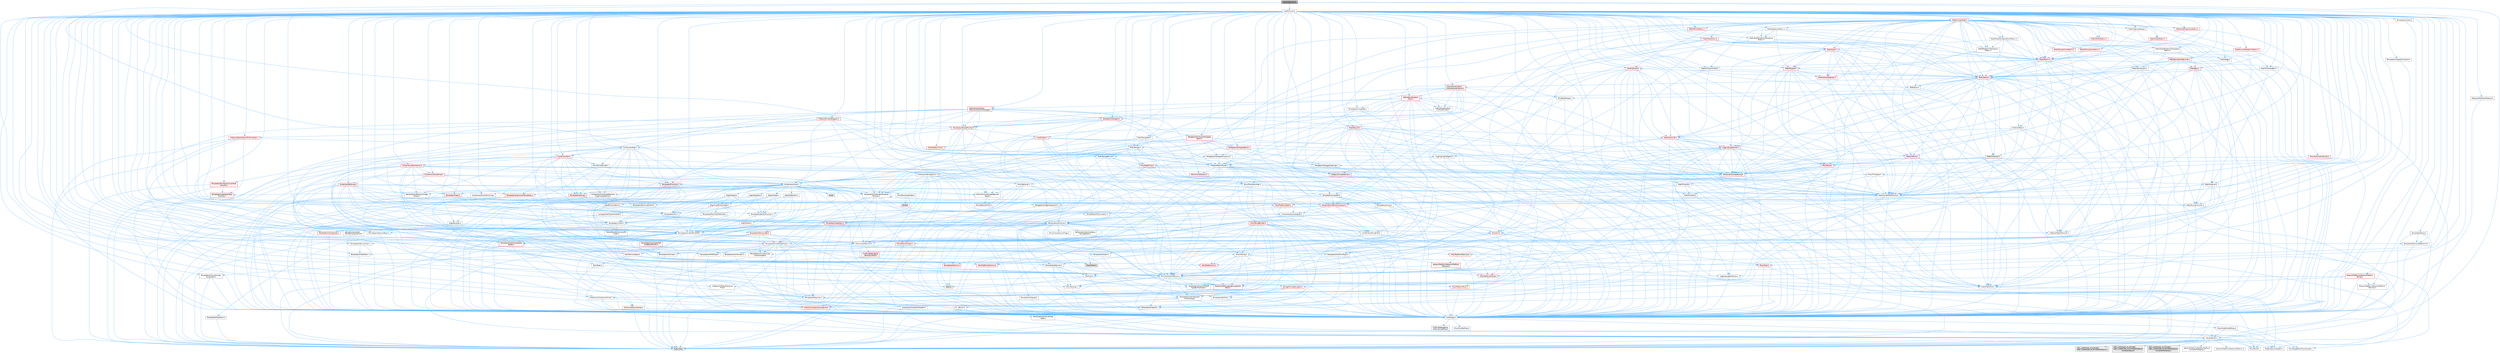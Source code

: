 digraph "ModuleService.h"
{
 // INTERACTIVE_SVG=YES
 // LATEX_PDF_SIZE
  bgcolor="transparent";
  edge [fontname=Helvetica,fontsize=10,labelfontname=Helvetica,labelfontsize=10];
  node [fontname=Helvetica,fontsize=10,shape=box,height=0.2,width=0.4];
  Node1 [id="Node000001",label="ModuleService.h",height=0.2,width=0.4,color="gray40", fillcolor="grey60", style="filled", fontcolor="black",tooltip=" "];
  Node1 -> Node2 [id="edge1_Node000001_Node000002",color="steelblue1",style="solid",tooltip=" "];
  Node2 [id="Node000002",label="Containers/Array.h",height=0.2,width=0.4,color="grey40", fillcolor="white", style="filled",URL="$df/dd0/Array_8h.html",tooltip=" "];
  Node2 -> Node3 [id="edge2_Node000002_Node000003",color="steelblue1",style="solid",tooltip=" "];
  Node3 [id="Node000003",label="CoreTypes.h",height=0.2,width=0.4,color="grey40", fillcolor="white", style="filled",URL="$dc/dec/CoreTypes_8h.html",tooltip=" "];
  Node3 -> Node4 [id="edge3_Node000003_Node000004",color="steelblue1",style="solid",tooltip=" "];
  Node4 [id="Node000004",label="HAL/Platform.h",height=0.2,width=0.4,color="grey40", fillcolor="white", style="filled",URL="$d9/dd0/Platform_8h.html",tooltip=" "];
  Node4 -> Node5 [id="edge4_Node000004_Node000005",color="steelblue1",style="solid",tooltip=" "];
  Node5 [id="Node000005",label="Misc/Build.h",height=0.2,width=0.4,color="grey40", fillcolor="white", style="filled",URL="$d3/dbb/Build_8h.html",tooltip=" "];
  Node4 -> Node6 [id="edge5_Node000004_Node000006",color="steelblue1",style="solid",tooltip=" "];
  Node6 [id="Node000006",label="Misc/LargeWorldCoordinates.h",height=0.2,width=0.4,color="grey40", fillcolor="white", style="filled",URL="$d2/dcb/LargeWorldCoordinates_8h.html",tooltip=" "];
  Node4 -> Node7 [id="edge6_Node000004_Node000007",color="steelblue1",style="solid",tooltip=" "];
  Node7 [id="Node000007",label="type_traits",height=0.2,width=0.4,color="grey60", fillcolor="#E0E0E0", style="filled",tooltip=" "];
  Node4 -> Node8 [id="edge7_Node000004_Node000008",color="steelblue1",style="solid",tooltip=" "];
  Node8 [id="Node000008",label="PreprocessorHelpers.h",height=0.2,width=0.4,color="grey40", fillcolor="white", style="filled",URL="$db/ddb/PreprocessorHelpers_8h.html",tooltip=" "];
  Node4 -> Node9 [id="edge8_Node000004_Node000009",color="steelblue1",style="solid",tooltip=" "];
  Node9 [id="Node000009",label="UBT_COMPILED_PLATFORM\l/UBT_COMPILED_PLATFORMPlatform\lCompilerPreSetup.h",height=0.2,width=0.4,color="grey60", fillcolor="#E0E0E0", style="filled",tooltip=" "];
  Node4 -> Node10 [id="edge9_Node000004_Node000010",color="steelblue1",style="solid",tooltip=" "];
  Node10 [id="Node000010",label="GenericPlatform/GenericPlatform\lCompilerPreSetup.h",height=0.2,width=0.4,color="grey40", fillcolor="white", style="filled",URL="$d9/dc8/GenericPlatformCompilerPreSetup_8h.html",tooltip=" "];
  Node4 -> Node11 [id="edge10_Node000004_Node000011",color="steelblue1",style="solid",tooltip=" "];
  Node11 [id="Node000011",label="GenericPlatform/GenericPlatform.h",height=0.2,width=0.4,color="grey40", fillcolor="white", style="filled",URL="$d6/d84/GenericPlatform_8h.html",tooltip=" "];
  Node4 -> Node12 [id="edge11_Node000004_Node000012",color="steelblue1",style="solid",tooltip=" "];
  Node12 [id="Node000012",label="UBT_COMPILED_PLATFORM\l/UBT_COMPILED_PLATFORMPlatform.h",height=0.2,width=0.4,color="grey60", fillcolor="#E0E0E0", style="filled",tooltip=" "];
  Node4 -> Node13 [id="edge12_Node000004_Node000013",color="steelblue1",style="solid",tooltip=" "];
  Node13 [id="Node000013",label="UBT_COMPILED_PLATFORM\l/UBT_COMPILED_PLATFORMPlatform\lCompilerSetup.h",height=0.2,width=0.4,color="grey60", fillcolor="#E0E0E0", style="filled",tooltip=" "];
  Node3 -> Node14 [id="edge13_Node000003_Node000014",color="steelblue1",style="solid",tooltip=" "];
  Node14 [id="Node000014",label="ProfilingDebugging\l/UMemoryDefines.h",height=0.2,width=0.4,color="grey40", fillcolor="white", style="filled",URL="$d2/da2/UMemoryDefines_8h.html",tooltip=" "];
  Node3 -> Node15 [id="edge14_Node000003_Node000015",color="steelblue1",style="solid",tooltip=" "];
  Node15 [id="Node000015",label="Misc/CoreMiscDefines.h",height=0.2,width=0.4,color="grey40", fillcolor="white", style="filled",URL="$da/d38/CoreMiscDefines_8h.html",tooltip=" "];
  Node15 -> Node4 [id="edge15_Node000015_Node000004",color="steelblue1",style="solid",tooltip=" "];
  Node15 -> Node8 [id="edge16_Node000015_Node000008",color="steelblue1",style="solid",tooltip=" "];
  Node3 -> Node16 [id="edge17_Node000003_Node000016",color="steelblue1",style="solid",tooltip=" "];
  Node16 [id="Node000016",label="Misc/CoreDefines.h",height=0.2,width=0.4,color="grey40", fillcolor="white", style="filled",URL="$d3/dd2/CoreDefines_8h.html",tooltip=" "];
  Node2 -> Node17 [id="edge18_Node000002_Node000017",color="steelblue1",style="solid",tooltip=" "];
  Node17 [id="Node000017",label="Misc/AssertionMacros.h",height=0.2,width=0.4,color="grey40", fillcolor="white", style="filled",URL="$d0/dfa/AssertionMacros_8h.html",tooltip=" "];
  Node17 -> Node3 [id="edge19_Node000017_Node000003",color="steelblue1",style="solid",tooltip=" "];
  Node17 -> Node4 [id="edge20_Node000017_Node000004",color="steelblue1",style="solid",tooltip=" "];
  Node17 -> Node18 [id="edge21_Node000017_Node000018",color="steelblue1",style="solid",tooltip=" "];
  Node18 [id="Node000018",label="HAL/PlatformMisc.h",height=0.2,width=0.4,color="red", fillcolor="#FFF0F0", style="filled",URL="$d0/df5/PlatformMisc_8h.html",tooltip=" "];
  Node18 -> Node3 [id="edge22_Node000018_Node000003",color="steelblue1",style="solid",tooltip=" "];
  Node17 -> Node8 [id="edge23_Node000017_Node000008",color="steelblue1",style="solid",tooltip=" "];
  Node17 -> Node54 [id="edge24_Node000017_Node000054",color="steelblue1",style="solid",tooltip=" "];
  Node54 [id="Node000054",label="Templates/EnableIf.h",height=0.2,width=0.4,color="grey40", fillcolor="white", style="filled",URL="$d7/d60/EnableIf_8h.html",tooltip=" "];
  Node54 -> Node3 [id="edge25_Node000054_Node000003",color="steelblue1",style="solid",tooltip=" "];
  Node17 -> Node55 [id="edge26_Node000017_Node000055",color="steelblue1",style="solid",tooltip=" "];
  Node55 [id="Node000055",label="Templates/IsArrayOrRefOf\lTypeByPredicate.h",height=0.2,width=0.4,color="grey40", fillcolor="white", style="filled",URL="$d6/da1/IsArrayOrRefOfTypeByPredicate_8h.html",tooltip=" "];
  Node55 -> Node3 [id="edge27_Node000055_Node000003",color="steelblue1",style="solid",tooltip=" "];
  Node17 -> Node56 [id="edge28_Node000017_Node000056",color="steelblue1",style="solid",tooltip=" "];
  Node56 [id="Node000056",label="Templates/IsValidVariadic\lFunctionArg.h",height=0.2,width=0.4,color="grey40", fillcolor="white", style="filled",URL="$d0/dc8/IsValidVariadicFunctionArg_8h.html",tooltip=" "];
  Node56 -> Node3 [id="edge29_Node000056_Node000003",color="steelblue1",style="solid",tooltip=" "];
  Node56 -> Node57 [id="edge30_Node000056_Node000057",color="steelblue1",style="solid",tooltip=" "];
  Node57 [id="Node000057",label="IsEnum.h",height=0.2,width=0.4,color="grey40", fillcolor="white", style="filled",URL="$d4/de5/IsEnum_8h.html",tooltip=" "];
  Node56 -> Node7 [id="edge31_Node000056_Node000007",color="steelblue1",style="solid",tooltip=" "];
  Node17 -> Node58 [id="edge32_Node000017_Node000058",color="steelblue1",style="solid",tooltip=" "];
  Node58 [id="Node000058",label="Traits/IsCharEncodingCompatible\lWith.h",height=0.2,width=0.4,color="red", fillcolor="#FFF0F0", style="filled",URL="$df/dd1/IsCharEncodingCompatibleWith_8h.html",tooltip=" "];
  Node58 -> Node7 [id="edge33_Node000058_Node000007",color="steelblue1",style="solid",tooltip=" "];
  Node17 -> Node60 [id="edge34_Node000017_Node000060",color="steelblue1",style="solid",tooltip=" "];
  Node60 [id="Node000060",label="Misc/VarArgs.h",height=0.2,width=0.4,color="grey40", fillcolor="white", style="filled",URL="$d5/d6f/VarArgs_8h.html",tooltip=" "];
  Node60 -> Node3 [id="edge35_Node000060_Node000003",color="steelblue1",style="solid",tooltip=" "];
  Node17 -> Node61 [id="edge36_Node000017_Node000061",color="steelblue1",style="solid",tooltip=" "];
  Node61 [id="Node000061",label="String/FormatStringSan.h",height=0.2,width=0.4,color="red", fillcolor="#FFF0F0", style="filled",URL="$d3/d8b/FormatStringSan_8h.html",tooltip=" "];
  Node61 -> Node7 [id="edge37_Node000061_Node000007",color="steelblue1",style="solid",tooltip=" "];
  Node61 -> Node3 [id="edge38_Node000061_Node000003",color="steelblue1",style="solid",tooltip=" "];
  Node61 -> Node62 [id="edge39_Node000061_Node000062",color="steelblue1",style="solid",tooltip=" "];
  Node62 [id="Node000062",label="Templates/Requires.h",height=0.2,width=0.4,color="grey40", fillcolor="white", style="filled",URL="$dc/d96/Requires_8h.html",tooltip=" "];
  Node62 -> Node54 [id="edge40_Node000062_Node000054",color="steelblue1",style="solid",tooltip=" "];
  Node62 -> Node7 [id="edge41_Node000062_Node000007",color="steelblue1",style="solid",tooltip=" "];
  Node61 -> Node63 [id="edge42_Node000061_Node000063",color="steelblue1",style="solid",tooltip=" "];
  Node63 [id="Node000063",label="Templates/Identity.h",height=0.2,width=0.4,color="grey40", fillcolor="white", style="filled",URL="$d0/dd5/Identity_8h.html",tooltip=" "];
  Node61 -> Node56 [id="edge43_Node000061_Node000056",color="steelblue1",style="solid",tooltip=" "];
  Node61 -> Node26 [id="edge44_Node000061_Node000026",color="steelblue1",style="solid",tooltip=" "];
  Node26 [id="Node000026",label="Containers/ContainersFwd.h",height=0.2,width=0.4,color="grey40", fillcolor="white", style="filled",URL="$d4/d0a/ContainersFwd_8h.html",tooltip=" "];
  Node26 -> Node4 [id="edge45_Node000026_Node000004",color="steelblue1",style="solid",tooltip=" "];
  Node26 -> Node3 [id="edge46_Node000026_Node000003",color="steelblue1",style="solid",tooltip=" "];
  Node26 -> Node23 [id="edge47_Node000026_Node000023",color="steelblue1",style="solid",tooltip=" "];
  Node23 [id="Node000023",label="Traits/IsContiguousContainer.h",height=0.2,width=0.4,color="red", fillcolor="#FFF0F0", style="filled",URL="$d5/d3c/IsContiguousContainer_8h.html",tooltip=" "];
  Node23 -> Node3 [id="edge48_Node000023_Node000003",color="steelblue1",style="solid",tooltip=" "];
  Node17 -> Node67 [id="edge49_Node000017_Node000067",color="steelblue1",style="solid",tooltip=" "];
  Node67 [id="Node000067",label="atomic",height=0.2,width=0.4,color="grey60", fillcolor="#E0E0E0", style="filled",tooltip=" "];
  Node2 -> Node68 [id="edge50_Node000002_Node000068",color="steelblue1",style="solid",tooltip=" "];
  Node68 [id="Node000068",label="Misc/IntrusiveUnsetOptional\lState.h",height=0.2,width=0.4,color="grey40", fillcolor="white", style="filled",URL="$d2/d0a/IntrusiveUnsetOptionalState_8h.html",tooltip=" "];
  Node68 -> Node69 [id="edge51_Node000068_Node000069",color="steelblue1",style="solid",tooltip=" "];
  Node69 [id="Node000069",label="Misc/OptionalFwd.h",height=0.2,width=0.4,color="grey40", fillcolor="white", style="filled",URL="$dc/d50/OptionalFwd_8h.html",tooltip=" "];
  Node2 -> Node70 [id="edge52_Node000002_Node000070",color="steelblue1",style="solid",tooltip=" "];
  Node70 [id="Node000070",label="Misc/ReverseIterate.h",height=0.2,width=0.4,color="grey40", fillcolor="white", style="filled",URL="$db/de3/ReverseIterate_8h.html",tooltip=" "];
  Node70 -> Node4 [id="edge53_Node000070_Node000004",color="steelblue1",style="solid",tooltip=" "];
  Node70 -> Node71 [id="edge54_Node000070_Node000071",color="steelblue1",style="solid",tooltip=" "];
  Node71 [id="Node000071",label="iterator",height=0.2,width=0.4,color="grey60", fillcolor="#E0E0E0", style="filled",tooltip=" "];
  Node2 -> Node72 [id="edge55_Node000002_Node000072",color="steelblue1",style="solid",tooltip=" "];
  Node72 [id="Node000072",label="HAL/UnrealMemory.h",height=0.2,width=0.4,color="grey40", fillcolor="white", style="filled",URL="$d9/d96/UnrealMemory_8h.html",tooltip=" "];
  Node72 -> Node3 [id="edge56_Node000072_Node000003",color="steelblue1",style="solid",tooltip=" "];
  Node72 -> Node73 [id="edge57_Node000072_Node000073",color="steelblue1",style="solid",tooltip=" "];
  Node73 [id="Node000073",label="GenericPlatform/GenericPlatform\lMemory.h",height=0.2,width=0.4,color="red", fillcolor="#FFF0F0", style="filled",URL="$dd/d22/GenericPlatformMemory_8h.html",tooltip=" "];
  Node73 -> Node25 [id="edge58_Node000073_Node000025",color="steelblue1",style="solid",tooltip=" "];
  Node25 [id="Node000025",label="CoreFwd.h",height=0.2,width=0.4,color="grey40", fillcolor="white", style="filled",URL="$d1/d1e/CoreFwd_8h.html",tooltip=" "];
  Node25 -> Node3 [id="edge59_Node000025_Node000003",color="steelblue1",style="solid",tooltip=" "];
  Node25 -> Node26 [id="edge60_Node000025_Node000026",color="steelblue1",style="solid",tooltip=" "];
  Node25 -> Node27 [id="edge61_Node000025_Node000027",color="steelblue1",style="solid",tooltip=" "];
  Node27 [id="Node000027",label="Math/MathFwd.h",height=0.2,width=0.4,color="grey40", fillcolor="white", style="filled",URL="$d2/d10/MathFwd_8h.html",tooltip=" "];
  Node27 -> Node4 [id="edge62_Node000027_Node000004",color="steelblue1",style="solid",tooltip=" "];
  Node25 -> Node28 [id="edge63_Node000025_Node000028",color="steelblue1",style="solid",tooltip=" "];
  Node28 [id="Node000028",label="UObject/UObjectHierarchy\lFwd.h",height=0.2,width=0.4,color="grey40", fillcolor="white", style="filled",URL="$d3/d13/UObjectHierarchyFwd_8h.html",tooltip=" "];
  Node73 -> Node3 [id="edge64_Node000073_Node000003",color="steelblue1",style="solid",tooltip=" "];
  Node73 -> Node74 [id="edge65_Node000073_Node000074",color="steelblue1",style="solid",tooltip=" "];
  Node74 [id="Node000074",label="HAL/PlatformString.h",height=0.2,width=0.4,color="red", fillcolor="#FFF0F0", style="filled",URL="$db/db5/PlatformString_8h.html",tooltip=" "];
  Node74 -> Node3 [id="edge66_Node000074_Node000003",color="steelblue1",style="solid",tooltip=" "];
  Node72 -> Node76 [id="edge67_Node000072_Node000076",color="steelblue1",style="solid",tooltip=" "];
  Node76 [id="Node000076",label="HAL/MemoryBase.h",height=0.2,width=0.4,color="grey40", fillcolor="white", style="filled",URL="$d6/d9f/MemoryBase_8h.html",tooltip=" "];
  Node76 -> Node3 [id="edge68_Node000076_Node000003",color="steelblue1",style="solid",tooltip=" "];
  Node76 -> Node47 [id="edge69_Node000076_Node000047",color="steelblue1",style="solid",tooltip=" "];
  Node47 [id="Node000047",label="HAL/PlatformAtomics.h",height=0.2,width=0.4,color="red", fillcolor="#FFF0F0", style="filled",URL="$d3/d36/PlatformAtomics_8h.html",tooltip=" "];
  Node47 -> Node3 [id="edge70_Node000047_Node000003",color="steelblue1",style="solid",tooltip=" "];
  Node76 -> Node30 [id="edge71_Node000076_Node000030",color="steelblue1",style="solid",tooltip=" "];
  Node30 [id="Node000030",label="HAL/PlatformCrt.h",height=0.2,width=0.4,color="red", fillcolor="#FFF0F0", style="filled",URL="$d8/d75/PlatformCrt_8h.html",tooltip=" "];
  Node76 -> Node77 [id="edge72_Node000076_Node000077",color="steelblue1",style="solid",tooltip=" "];
  Node77 [id="Node000077",label="Misc/Exec.h",height=0.2,width=0.4,color="grey40", fillcolor="white", style="filled",URL="$de/ddb/Exec_8h.html",tooltip=" "];
  Node77 -> Node3 [id="edge73_Node000077_Node000003",color="steelblue1",style="solid",tooltip=" "];
  Node77 -> Node17 [id="edge74_Node000077_Node000017",color="steelblue1",style="solid",tooltip=" "];
  Node76 -> Node78 [id="edge75_Node000076_Node000078",color="steelblue1",style="solid",tooltip=" "];
  Node78 [id="Node000078",label="Misc/OutputDevice.h",height=0.2,width=0.4,color="grey40", fillcolor="white", style="filled",URL="$d7/d32/OutputDevice_8h.html",tooltip=" "];
  Node78 -> Node25 [id="edge76_Node000078_Node000025",color="steelblue1",style="solid",tooltip=" "];
  Node78 -> Node3 [id="edge77_Node000078_Node000003",color="steelblue1",style="solid",tooltip=" "];
  Node78 -> Node79 [id="edge78_Node000078_Node000079",color="steelblue1",style="solid",tooltip=" "];
  Node79 [id="Node000079",label="Logging/LogVerbosity.h",height=0.2,width=0.4,color="grey40", fillcolor="white", style="filled",URL="$d2/d8f/LogVerbosity_8h.html",tooltip=" "];
  Node79 -> Node3 [id="edge79_Node000079_Node000003",color="steelblue1",style="solid",tooltip=" "];
  Node78 -> Node60 [id="edge80_Node000078_Node000060",color="steelblue1",style="solid",tooltip=" "];
  Node78 -> Node55 [id="edge81_Node000078_Node000055",color="steelblue1",style="solid",tooltip=" "];
  Node78 -> Node56 [id="edge82_Node000078_Node000056",color="steelblue1",style="solid",tooltip=" "];
  Node78 -> Node58 [id="edge83_Node000078_Node000058",color="steelblue1",style="solid",tooltip=" "];
  Node76 -> Node80 [id="edge84_Node000076_Node000080",color="steelblue1",style="solid",tooltip=" "];
  Node80 [id="Node000080",label="Templates/Atomic.h",height=0.2,width=0.4,color="red", fillcolor="#FFF0F0", style="filled",URL="$d3/d91/Atomic_8h.html",tooltip=" "];
  Node80 -> Node67 [id="edge85_Node000080_Node000067",color="steelblue1",style="solid",tooltip=" "];
  Node72 -> Node89 [id="edge86_Node000072_Node000089",color="steelblue1",style="solid",tooltip=" "];
  Node89 [id="Node000089",label="HAL/PlatformMemory.h",height=0.2,width=0.4,color="red", fillcolor="#FFF0F0", style="filled",URL="$de/d68/PlatformMemory_8h.html",tooltip=" "];
  Node89 -> Node3 [id="edge87_Node000089_Node000003",color="steelblue1",style="solid",tooltip=" "];
  Node89 -> Node73 [id="edge88_Node000089_Node000073",color="steelblue1",style="solid",tooltip=" "];
  Node72 -> Node91 [id="edge89_Node000072_Node000091",color="steelblue1",style="solid",tooltip=" "];
  Node91 [id="Node000091",label="ProfilingDebugging\l/MemoryTrace.h",height=0.2,width=0.4,color="red", fillcolor="#FFF0F0", style="filled",URL="$da/dd7/MemoryTrace_8h.html",tooltip=" "];
  Node91 -> Node4 [id="edge90_Node000091_Node000004",color="steelblue1",style="solid",tooltip=" "];
  Node91 -> Node53 [id="edge91_Node000091_Node000053",color="steelblue1",style="solid",tooltip=" "];
  Node53 [id="Node000053",label="Trace/Trace.h",height=0.2,width=0.4,color="grey60", fillcolor="#E0E0E0", style="filled",tooltip=" "];
  Node72 -> Node92 [id="edge92_Node000072_Node000092",color="steelblue1",style="solid",tooltip=" "];
  Node92 [id="Node000092",label="Templates/IsPointer.h",height=0.2,width=0.4,color="grey40", fillcolor="white", style="filled",URL="$d7/d05/IsPointer_8h.html",tooltip=" "];
  Node92 -> Node3 [id="edge93_Node000092_Node000003",color="steelblue1",style="solid",tooltip=" "];
  Node2 -> Node93 [id="edge94_Node000002_Node000093",color="steelblue1",style="solid",tooltip=" "];
  Node93 [id="Node000093",label="Templates/UnrealTypeTraits.h",height=0.2,width=0.4,color="grey40", fillcolor="white", style="filled",URL="$d2/d2d/UnrealTypeTraits_8h.html",tooltip=" "];
  Node93 -> Node3 [id="edge95_Node000093_Node000003",color="steelblue1",style="solid",tooltip=" "];
  Node93 -> Node92 [id="edge96_Node000093_Node000092",color="steelblue1",style="solid",tooltip=" "];
  Node93 -> Node17 [id="edge97_Node000093_Node000017",color="steelblue1",style="solid",tooltip=" "];
  Node93 -> Node85 [id="edge98_Node000093_Node000085",color="steelblue1",style="solid",tooltip=" "];
  Node85 [id="Node000085",label="Templates/AndOrNot.h",height=0.2,width=0.4,color="grey40", fillcolor="white", style="filled",URL="$db/d0a/AndOrNot_8h.html",tooltip=" "];
  Node85 -> Node3 [id="edge99_Node000085_Node000003",color="steelblue1",style="solid",tooltip=" "];
  Node93 -> Node54 [id="edge100_Node000093_Node000054",color="steelblue1",style="solid",tooltip=" "];
  Node93 -> Node94 [id="edge101_Node000093_Node000094",color="steelblue1",style="solid",tooltip=" "];
  Node94 [id="Node000094",label="Templates/IsArithmetic.h",height=0.2,width=0.4,color="grey40", fillcolor="white", style="filled",URL="$d2/d5d/IsArithmetic_8h.html",tooltip=" "];
  Node94 -> Node3 [id="edge102_Node000094_Node000003",color="steelblue1",style="solid",tooltip=" "];
  Node93 -> Node57 [id="edge103_Node000093_Node000057",color="steelblue1",style="solid",tooltip=" "];
  Node93 -> Node95 [id="edge104_Node000093_Node000095",color="steelblue1",style="solid",tooltip=" "];
  Node95 [id="Node000095",label="Templates/Models.h",height=0.2,width=0.4,color="grey40", fillcolor="white", style="filled",URL="$d3/d0c/Models_8h.html",tooltip=" "];
  Node95 -> Node63 [id="edge105_Node000095_Node000063",color="steelblue1",style="solid",tooltip=" "];
  Node93 -> Node96 [id="edge106_Node000093_Node000096",color="steelblue1",style="solid",tooltip=" "];
  Node96 [id="Node000096",label="Templates/IsPODType.h",height=0.2,width=0.4,color="grey40", fillcolor="white", style="filled",URL="$d7/db1/IsPODType_8h.html",tooltip=" "];
  Node96 -> Node3 [id="edge107_Node000096_Node000003",color="steelblue1",style="solid",tooltip=" "];
  Node93 -> Node97 [id="edge108_Node000093_Node000097",color="steelblue1",style="solid",tooltip=" "];
  Node97 [id="Node000097",label="Templates/IsUECoreType.h",height=0.2,width=0.4,color="grey40", fillcolor="white", style="filled",URL="$d1/db8/IsUECoreType_8h.html",tooltip=" "];
  Node97 -> Node3 [id="edge109_Node000097_Node000003",color="steelblue1",style="solid",tooltip=" "];
  Node97 -> Node7 [id="edge110_Node000097_Node000007",color="steelblue1",style="solid",tooltip=" "];
  Node93 -> Node86 [id="edge111_Node000093_Node000086",color="steelblue1",style="solid",tooltip=" "];
  Node86 [id="Node000086",label="Templates/IsTriviallyCopy\lConstructible.h",height=0.2,width=0.4,color="grey40", fillcolor="white", style="filled",URL="$d3/d78/IsTriviallyCopyConstructible_8h.html",tooltip=" "];
  Node86 -> Node3 [id="edge112_Node000086_Node000003",color="steelblue1",style="solid",tooltip=" "];
  Node86 -> Node7 [id="edge113_Node000086_Node000007",color="steelblue1",style="solid",tooltip=" "];
  Node2 -> Node98 [id="edge114_Node000002_Node000098",color="steelblue1",style="solid",tooltip=" "];
  Node98 [id="Node000098",label="Templates/UnrealTemplate.h",height=0.2,width=0.4,color="grey40", fillcolor="white", style="filled",URL="$d4/d24/UnrealTemplate_8h.html",tooltip=" "];
  Node98 -> Node3 [id="edge115_Node000098_Node000003",color="steelblue1",style="solid",tooltip=" "];
  Node98 -> Node92 [id="edge116_Node000098_Node000092",color="steelblue1",style="solid",tooltip=" "];
  Node98 -> Node72 [id="edge117_Node000098_Node000072",color="steelblue1",style="solid",tooltip=" "];
  Node98 -> Node99 [id="edge118_Node000098_Node000099",color="steelblue1",style="solid",tooltip=" "];
  Node99 [id="Node000099",label="Templates/CopyQualifiers\lAndRefsFromTo.h",height=0.2,width=0.4,color="red", fillcolor="#FFF0F0", style="filled",URL="$d3/db3/CopyQualifiersAndRefsFromTo_8h.html",tooltip=" "];
  Node98 -> Node93 [id="edge119_Node000098_Node000093",color="steelblue1",style="solid",tooltip=" "];
  Node98 -> Node101 [id="edge120_Node000098_Node000101",color="steelblue1",style="solid",tooltip=" "];
  Node101 [id="Node000101",label="Templates/RemoveReference.h",height=0.2,width=0.4,color="grey40", fillcolor="white", style="filled",URL="$da/dbe/RemoveReference_8h.html",tooltip=" "];
  Node101 -> Node3 [id="edge121_Node000101_Node000003",color="steelblue1",style="solid",tooltip=" "];
  Node98 -> Node62 [id="edge122_Node000098_Node000062",color="steelblue1",style="solid",tooltip=" "];
  Node98 -> Node102 [id="edge123_Node000098_Node000102",color="steelblue1",style="solid",tooltip=" "];
  Node102 [id="Node000102",label="Templates/TypeCompatible\lBytes.h",height=0.2,width=0.4,color="red", fillcolor="#FFF0F0", style="filled",URL="$df/d0a/TypeCompatibleBytes_8h.html",tooltip=" "];
  Node102 -> Node3 [id="edge124_Node000102_Node000003",color="steelblue1",style="solid",tooltip=" "];
  Node102 -> Node7 [id="edge125_Node000102_Node000007",color="steelblue1",style="solid",tooltip=" "];
  Node98 -> Node63 [id="edge126_Node000098_Node000063",color="steelblue1",style="solid",tooltip=" "];
  Node98 -> Node23 [id="edge127_Node000098_Node000023",color="steelblue1",style="solid",tooltip=" "];
  Node98 -> Node103 [id="edge128_Node000098_Node000103",color="steelblue1",style="solid",tooltip=" "];
  Node103 [id="Node000103",label="Traits/UseBitwiseSwap.h",height=0.2,width=0.4,color="grey40", fillcolor="white", style="filled",URL="$db/df3/UseBitwiseSwap_8h.html",tooltip=" "];
  Node103 -> Node3 [id="edge129_Node000103_Node000003",color="steelblue1",style="solid",tooltip=" "];
  Node103 -> Node7 [id="edge130_Node000103_Node000007",color="steelblue1",style="solid",tooltip=" "];
  Node98 -> Node7 [id="edge131_Node000098_Node000007",color="steelblue1",style="solid",tooltip=" "];
  Node2 -> Node104 [id="edge132_Node000002_Node000104",color="steelblue1",style="solid",tooltip=" "];
  Node104 [id="Node000104",label="Containers/AllowShrinking.h",height=0.2,width=0.4,color="grey40", fillcolor="white", style="filled",URL="$d7/d1a/AllowShrinking_8h.html",tooltip=" "];
  Node104 -> Node3 [id="edge133_Node000104_Node000003",color="steelblue1",style="solid",tooltip=" "];
  Node2 -> Node105 [id="edge134_Node000002_Node000105",color="steelblue1",style="solid",tooltip=" "];
  Node105 [id="Node000105",label="Containers/ContainerAllocation\lPolicies.h",height=0.2,width=0.4,color="grey40", fillcolor="white", style="filled",URL="$d7/dff/ContainerAllocationPolicies_8h.html",tooltip=" "];
  Node105 -> Node3 [id="edge135_Node000105_Node000003",color="steelblue1",style="solid",tooltip=" "];
  Node105 -> Node106 [id="edge136_Node000105_Node000106",color="steelblue1",style="solid",tooltip=" "];
  Node106 [id="Node000106",label="Containers/ContainerHelpers.h",height=0.2,width=0.4,color="grey40", fillcolor="white", style="filled",URL="$d7/d33/ContainerHelpers_8h.html",tooltip=" "];
  Node106 -> Node3 [id="edge137_Node000106_Node000003",color="steelblue1",style="solid",tooltip=" "];
  Node105 -> Node105 [id="edge138_Node000105_Node000105",color="steelblue1",style="solid",tooltip=" "];
  Node105 -> Node107 [id="edge139_Node000105_Node000107",color="steelblue1",style="solid",tooltip=" "];
  Node107 [id="Node000107",label="HAL/PlatformMath.h",height=0.2,width=0.4,color="red", fillcolor="#FFF0F0", style="filled",URL="$dc/d53/PlatformMath_8h.html",tooltip=" "];
  Node107 -> Node3 [id="edge140_Node000107_Node000003",color="steelblue1",style="solid",tooltip=" "];
  Node105 -> Node72 [id="edge141_Node000105_Node000072",color="steelblue1",style="solid",tooltip=" "];
  Node105 -> Node40 [id="edge142_Node000105_Node000040",color="steelblue1",style="solid",tooltip=" "];
  Node40 [id="Node000040",label="Math/NumericLimits.h",height=0.2,width=0.4,color="grey40", fillcolor="white", style="filled",URL="$df/d1b/NumericLimits_8h.html",tooltip=" "];
  Node40 -> Node3 [id="edge143_Node000040_Node000003",color="steelblue1",style="solid",tooltip=" "];
  Node105 -> Node17 [id="edge144_Node000105_Node000017",color="steelblue1",style="solid",tooltip=" "];
  Node105 -> Node115 [id="edge145_Node000105_Node000115",color="steelblue1",style="solid",tooltip=" "];
  Node115 [id="Node000115",label="Templates/IsPolymorphic.h",height=0.2,width=0.4,color="grey40", fillcolor="white", style="filled",URL="$dc/d20/IsPolymorphic_8h.html",tooltip=" "];
  Node105 -> Node116 [id="edge146_Node000105_Node000116",color="steelblue1",style="solid",tooltip=" "];
  Node116 [id="Node000116",label="Templates/MemoryOps.h",height=0.2,width=0.4,color="red", fillcolor="#FFF0F0", style="filled",URL="$db/dea/MemoryOps_8h.html",tooltip=" "];
  Node116 -> Node3 [id="edge147_Node000116_Node000003",color="steelblue1",style="solid",tooltip=" "];
  Node116 -> Node72 [id="edge148_Node000116_Node000072",color="steelblue1",style="solid",tooltip=" "];
  Node116 -> Node87 [id="edge149_Node000116_Node000087",color="steelblue1",style="solid",tooltip=" "];
  Node87 [id="Node000087",label="Templates/IsTriviallyCopy\lAssignable.h",height=0.2,width=0.4,color="grey40", fillcolor="white", style="filled",URL="$d2/df2/IsTriviallyCopyAssignable_8h.html",tooltip=" "];
  Node87 -> Node3 [id="edge150_Node000087_Node000003",color="steelblue1",style="solid",tooltip=" "];
  Node87 -> Node7 [id="edge151_Node000087_Node000007",color="steelblue1",style="solid",tooltip=" "];
  Node116 -> Node86 [id="edge152_Node000116_Node000086",color="steelblue1",style="solid",tooltip=" "];
  Node116 -> Node62 [id="edge153_Node000116_Node000062",color="steelblue1",style="solid",tooltip=" "];
  Node116 -> Node93 [id="edge154_Node000116_Node000093",color="steelblue1",style="solid",tooltip=" "];
  Node116 -> Node103 [id="edge155_Node000116_Node000103",color="steelblue1",style="solid",tooltip=" "];
  Node116 -> Node7 [id="edge156_Node000116_Node000007",color="steelblue1",style="solid",tooltip=" "];
  Node105 -> Node102 [id="edge157_Node000105_Node000102",color="steelblue1",style="solid",tooltip=" "];
  Node105 -> Node7 [id="edge158_Node000105_Node000007",color="steelblue1",style="solid",tooltip=" "];
  Node2 -> Node117 [id="edge159_Node000002_Node000117",color="steelblue1",style="solid",tooltip=" "];
  Node117 [id="Node000117",label="Containers/ContainerElement\lTypeCompatibility.h",height=0.2,width=0.4,color="grey40", fillcolor="white", style="filled",URL="$df/ddf/ContainerElementTypeCompatibility_8h.html",tooltip=" "];
  Node117 -> Node3 [id="edge160_Node000117_Node000003",color="steelblue1",style="solid",tooltip=" "];
  Node117 -> Node93 [id="edge161_Node000117_Node000093",color="steelblue1",style="solid",tooltip=" "];
  Node2 -> Node118 [id="edge162_Node000002_Node000118",color="steelblue1",style="solid",tooltip=" "];
  Node118 [id="Node000118",label="Serialization/Archive.h",height=0.2,width=0.4,color="grey40", fillcolor="white", style="filled",URL="$d7/d3b/Archive_8h.html",tooltip=" "];
  Node118 -> Node25 [id="edge163_Node000118_Node000025",color="steelblue1",style="solid",tooltip=" "];
  Node118 -> Node3 [id="edge164_Node000118_Node000003",color="steelblue1",style="solid",tooltip=" "];
  Node118 -> Node119 [id="edge165_Node000118_Node000119",color="steelblue1",style="solid",tooltip=" "];
  Node119 [id="Node000119",label="HAL/PlatformProperties.h",height=0.2,width=0.4,color="red", fillcolor="#FFF0F0", style="filled",URL="$d9/db0/PlatformProperties_8h.html",tooltip=" "];
  Node119 -> Node3 [id="edge166_Node000119_Node000003",color="steelblue1",style="solid",tooltip=" "];
  Node118 -> Node122 [id="edge167_Node000118_Node000122",color="steelblue1",style="solid",tooltip=" "];
  Node122 [id="Node000122",label="Internationalization\l/TextNamespaceFwd.h",height=0.2,width=0.4,color="grey40", fillcolor="white", style="filled",URL="$d8/d97/TextNamespaceFwd_8h.html",tooltip=" "];
  Node122 -> Node3 [id="edge168_Node000122_Node000003",color="steelblue1",style="solid",tooltip=" "];
  Node118 -> Node27 [id="edge169_Node000118_Node000027",color="steelblue1",style="solid",tooltip=" "];
  Node118 -> Node17 [id="edge170_Node000118_Node000017",color="steelblue1",style="solid",tooltip=" "];
  Node118 -> Node5 [id="edge171_Node000118_Node000005",color="steelblue1",style="solid",tooltip=" "];
  Node118 -> Node41 [id="edge172_Node000118_Node000041",color="steelblue1",style="solid",tooltip=" "];
  Node41 [id="Node000041",label="Misc/CompressionFlags.h",height=0.2,width=0.4,color="grey40", fillcolor="white", style="filled",URL="$d9/d76/CompressionFlags_8h.html",tooltip=" "];
  Node118 -> Node123 [id="edge173_Node000118_Node000123",color="steelblue1",style="solid",tooltip=" "];
  Node123 [id="Node000123",label="Misc/EngineVersionBase.h",height=0.2,width=0.4,color="grey40", fillcolor="white", style="filled",URL="$d5/d2b/EngineVersionBase_8h.html",tooltip=" "];
  Node123 -> Node3 [id="edge174_Node000123_Node000003",color="steelblue1",style="solid",tooltip=" "];
  Node118 -> Node60 [id="edge175_Node000118_Node000060",color="steelblue1",style="solid",tooltip=" "];
  Node118 -> Node124 [id="edge176_Node000118_Node000124",color="steelblue1",style="solid",tooltip=" "];
  Node124 [id="Node000124",label="Serialization/ArchiveCook\lData.h",height=0.2,width=0.4,color="grey40", fillcolor="white", style="filled",URL="$dc/db6/ArchiveCookData_8h.html",tooltip=" "];
  Node124 -> Node4 [id="edge177_Node000124_Node000004",color="steelblue1",style="solid",tooltip=" "];
  Node118 -> Node125 [id="edge178_Node000118_Node000125",color="steelblue1",style="solid",tooltip=" "];
  Node125 [id="Node000125",label="Serialization/ArchiveSave\lPackageData.h",height=0.2,width=0.4,color="grey40", fillcolor="white", style="filled",URL="$d1/d37/ArchiveSavePackageData_8h.html",tooltip=" "];
  Node118 -> Node54 [id="edge179_Node000118_Node000054",color="steelblue1",style="solid",tooltip=" "];
  Node118 -> Node55 [id="edge180_Node000118_Node000055",color="steelblue1",style="solid",tooltip=" "];
  Node118 -> Node126 [id="edge181_Node000118_Node000126",color="steelblue1",style="solid",tooltip=" "];
  Node126 [id="Node000126",label="Templates/IsEnumClass.h",height=0.2,width=0.4,color="grey40", fillcolor="white", style="filled",URL="$d7/d15/IsEnumClass_8h.html",tooltip=" "];
  Node126 -> Node3 [id="edge182_Node000126_Node000003",color="steelblue1",style="solid",tooltip=" "];
  Node126 -> Node85 [id="edge183_Node000126_Node000085",color="steelblue1",style="solid",tooltip=" "];
  Node118 -> Node112 [id="edge184_Node000118_Node000112",color="steelblue1",style="solid",tooltip=" "];
  Node112 [id="Node000112",label="Templates/IsSigned.h",height=0.2,width=0.4,color="grey40", fillcolor="white", style="filled",URL="$d8/dd8/IsSigned_8h.html",tooltip=" "];
  Node112 -> Node3 [id="edge185_Node000112_Node000003",color="steelblue1",style="solid",tooltip=" "];
  Node118 -> Node56 [id="edge186_Node000118_Node000056",color="steelblue1",style="solid",tooltip=" "];
  Node118 -> Node98 [id="edge187_Node000118_Node000098",color="steelblue1",style="solid",tooltip=" "];
  Node118 -> Node58 [id="edge188_Node000118_Node000058",color="steelblue1",style="solid",tooltip=" "];
  Node118 -> Node127 [id="edge189_Node000118_Node000127",color="steelblue1",style="solid",tooltip=" "];
  Node127 [id="Node000127",label="UObject/ObjectVersion.h",height=0.2,width=0.4,color="grey40", fillcolor="white", style="filled",URL="$da/d63/ObjectVersion_8h.html",tooltip=" "];
  Node127 -> Node3 [id="edge190_Node000127_Node000003",color="steelblue1",style="solid",tooltip=" "];
  Node2 -> Node128 [id="edge191_Node000002_Node000128",color="steelblue1",style="solid",tooltip=" "];
  Node128 [id="Node000128",label="Serialization/MemoryImage\lWriter.h",height=0.2,width=0.4,color="grey40", fillcolor="white", style="filled",URL="$d0/d08/MemoryImageWriter_8h.html",tooltip=" "];
  Node128 -> Node3 [id="edge192_Node000128_Node000003",color="steelblue1",style="solid",tooltip=" "];
  Node128 -> Node129 [id="edge193_Node000128_Node000129",color="steelblue1",style="solid",tooltip=" "];
  Node129 [id="Node000129",label="Serialization/MemoryLayout.h",height=0.2,width=0.4,color="red", fillcolor="#FFF0F0", style="filled",URL="$d7/d66/MemoryLayout_8h.html",tooltip=" "];
  Node129 -> Node132 [id="edge194_Node000129_Node000132",color="steelblue1",style="solid",tooltip=" "];
  Node132 [id="Node000132",label="Containers/EnumAsByte.h",height=0.2,width=0.4,color="grey40", fillcolor="white", style="filled",URL="$d6/d9a/EnumAsByte_8h.html",tooltip=" "];
  Node132 -> Node3 [id="edge195_Node000132_Node000003",color="steelblue1",style="solid",tooltip=" "];
  Node132 -> Node96 [id="edge196_Node000132_Node000096",color="steelblue1",style="solid",tooltip=" "];
  Node132 -> Node133 [id="edge197_Node000132_Node000133",color="steelblue1",style="solid",tooltip=" "];
  Node133 [id="Node000133",label="Templates/TypeHash.h",height=0.2,width=0.4,color="red", fillcolor="#FFF0F0", style="filled",URL="$d1/d62/TypeHash_8h.html",tooltip=" "];
  Node133 -> Node3 [id="edge198_Node000133_Node000003",color="steelblue1",style="solid",tooltip=" "];
  Node133 -> Node62 [id="edge199_Node000133_Node000062",color="steelblue1",style="solid",tooltip=" "];
  Node133 -> Node134 [id="edge200_Node000133_Node000134",color="steelblue1",style="solid",tooltip=" "];
  Node134 [id="Node000134",label="Misc/Crc.h",height=0.2,width=0.4,color="red", fillcolor="#FFF0F0", style="filled",URL="$d4/dd2/Crc_8h.html",tooltip=" "];
  Node134 -> Node3 [id="edge201_Node000134_Node000003",color="steelblue1",style="solid",tooltip=" "];
  Node134 -> Node74 [id="edge202_Node000134_Node000074",color="steelblue1",style="solid",tooltip=" "];
  Node134 -> Node17 [id="edge203_Node000134_Node000017",color="steelblue1",style="solid",tooltip=" "];
  Node134 -> Node135 [id="edge204_Node000134_Node000135",color="steelblue1",style="solid",tooltip=" "];
  Node135 [id="Node000135",label="Misc/CString.h",height=0.2,width=0.4,color="grey40", fillcolor="white", style="filled",URL="$d2/d49/CString_8h.html",tooltip=" "];
  Node135 -> Node3 [id="edge205_Node000135_Node000003",color="steelblue1",style="solid",tooltip=" "];
  Node135 -> Node30 [id="edge206_Node000135_Node000030",color="steelblue1",style="solid",tooltip=" "];
  Node135 -> Node74 [id="edge207_Node000135_Node000074",color="steelblue1",style="solid",tooltip=" "];
  Node135 -> Node17 [id="edge208_Node000135_Node000017",color="steelblue1",style="solid",tooltip=" "];
  Node135 -> Node136 [id="edge209_Node000135_Node000136",color="steelblue1",style="solid",tooltip=" "];
  Node136 [id="Node000136",label="Misc/Char.h",height=0.2,width=0.4,color="red", fillcolor="#FFF0F0", style="filled",URL="$d0/d58/Char_8h.html",tooltip=" "];
  Node136 -> Node3 [id="edge210_Node000136_Node000003",color="steelblue1",style="solid",tooltip=" "];
  Node136 -> Node7 [id="edge211_Node000136_Node000007",color="steelblue1",style="solid",tooltip=" "];
  Node135 -> Node60 [id="edge212_Node000135_Node000060",color="steelblue1",style="solid",tooltip=" "];
  Node135 -> Node55 [id="edge213_Node000135_Node000055",color="steelblue1",style="solid",tooltip=" "];
  Node135 -> Node56 [id="edge214_Node000135_Node000056",color="steelblue1",style="solid",tooltip=" "];
  Node135 -> Node58 [id="edge215_Node000135_Node000058",color="steelblue1",style="solid",tooltip=" "];
  Node134 -> Node136 [id="edge216_Node000134_Node000136",color="steelblue1",style="solid",tooltip=" "];
  Node134 -> Node93 [id="edge217_Node000134_Node000093",color="steelblue1",style="solid",tooltip=" "];
  Node133 -> Node7 [id="edge218_Node000133_Node000007",color="steelblue1",style="solid",tooltip=" "];
  Node129 -> Node20 [id="edge219_Node000129_Node000020",color="steelblue1",style="solid",tooltip=" "];
  Node20 [id="Node000020",label="Containers/StringFwd.h",height=0.2,width=0.4,color="grey40", fillcolor="white", style="filled",URL="$df/d37/StringFwd_8h.html",tooltip=" "];
  Node20 -> Node3 [id="edge220_Node000020_Node000003",color="steelblue1",style="solid",tooltip=" "];
  Node20 -> Node21 [id="edge221_Node000020_Node000021",color="steelblue1",style="solid",tooltip=" "];
  Node21 [id="Node000021",label="Traits/ElementType.h",height=0.2,width=0.4,color="red", fillcolor="#FFF0F0", style="filled",URL="$d5/d4f/ElementType_8h.html",tooltip=" "];
  Node21 -> Node4 [id="edge222_Node000021_Node000004",color="steelblue1",style="solid",tooltip=" "];
  Node21 -> Node7 [id="edge223_Node000021_Node000007",color="steelblue1",style="solid",tooltip=" "];
  Node20 -> Node23 [id="edge224_Node000020_Node000023",color="steelblue1",style="solid",tooltip=" "];
  Node129 -> Node72 [id="edge225_Node000129_Node000072",color="steelblue1",style="solid",tooltip=" "];
  Node129 -> Node54 [id="edge226_Node000129_Node000054",color="steelblue1",style="solid",tooltip=" "];
  Node129 -> Node115 [id="edge227_Node000129_Node000115",color="steelblue1",style="solid",tooltip=" "];
  Node129 -> Node95 [id="edge228_Node000129_Node000095",color="steelblue1",style="solid",tooltip=" "];
  Node129 -> Node98 [id="edge229_Node000129_Node000098",color="steelblue1",style="solid",tooltip=" "];
  Node2 -> Node142 [id="edge230_Node000002_Node000142",color="steelblue1",style="solid",tooltip=" "];
  Node142 [id="Node000142",label="Algo/Heapify.h",height=0.2,width=0.4,color="grey40", fillcolor="white", style="filled",URL="$d0/d2a/Heapify_8h.html",tooltip=" "];
  Node142 -> Node143 [id="edge231_Node000142_Node000143",color="steelblue1",style="solid",tooltip=" "];
  Node143 [id="Node000143",label="Algo/Impl/BinaryHeap.h",height=0.2,width=0.4,color="grey40", fillcolor="white", style="filled",URL="$d7/da3/Algo_2Impl_2BinaryHeap_8h.html",tooltip=" "];
  Node143 -> Node144 [id="edge232_Node000143_Node000144",color="steelblue1",style="solid",tooltip=" "];
  Node144 [id="Node000144",label="Templates/Invoke.h",height=0.2,width=0.4,color="grey40", fillcolor="white", style="filled",URL="$d7/deb/Invoke_8h.html",tooltip=" "];
  Node144 -> Node3 [id="edge233_Node000144_Node000003",color="steelblue1",style="solid",tooltip=" "];
  Node144 -> Node145 [id="edge234_Node000144_Node000145",color="steelblue1",style="solid",tooltip=" "];
  Node145 [id="Node000145",label="Traits/MemberFunctionPtr\lOuter.h",height=0.2,width=0.4,color="grey40", fillcolor="white", style="filled",URL="$db/da7/MemberFunctionPtrOuter_8h.html",tooltip=" "];
  Node144 -> Node98 [id="edge235_Node000144_Node000098",color="steelblue1",style="solid",tooltip=" "];
  Node144 -> Node7 [id="edge236_Node000144_Node000007",color="steelblue1",style="solid",tooltip=" "];
  Node143 -> Node146 [id="edge237_Node000143_Node000146",color="steelblue1",style="solid",tooltip=" "];
  Node146 [id="Node000146",label="Templates/Projection.h",height=0.2,width=0.4,color="grey40", fillcolor="white", style="filled",URL="$d7/df0/Projection_8h.html",tooltip=" "];
  Node146 -> Node7 [id="edge238_Node000146_Node000007",color="steelblue1",style="solid",tooltip=" "];
  Node143 -> Node147 [id="edge239_Node000143_Node000147",color="steelblue1",style="solid",tooltip=" "];
  Node147 [id="Node000147",label="Templates/ReversePredicate.h",height=0.2,width=0.4,color="grey40", fillcolor="white", style="filled",URL="$d8/d28/ReversePredicate_8h.html",tooltip=" "];
  Node147 -> Node144 [id="edge240_Node000147_Node000144",color="steelblue1",style="solid",tooltip=" "];
  Node147 -> Node98 [id="edge241_Node000147_Node000098",color="steelblue1",style="solid",tooltip=" "];
  Node143 -> Node7 [id="edge242_Node000143_Node000007",color="steelblue1",style="solid",tooltip=" "];
  Node142 -> Node148 [id="edge243_Node000142_Node000148",color="steelblue1",style="solid",tooltip=" "];
  Node148 [id="Node000148",label="Templates/IdentityFunctor.h",height=0.2,width=0.4,color="grey40", fillcolor="white", style="filled",URL="$d7/d2e/IdentityFunctor_8h.html",tooltip=" "];
  Node148 -> Node4 [id="edge244_Node000148_Node000004",color="steelblue1",style="solid",tooltip=" "];
  Node142 -> Node144 [id="edge245_Node000142_Node000144",color="steelblue1",style="solid",tooltip=" "];
  Node142 -> Node149 [id="edge246_Node000142_Node000149",color="steelblue1",style="solid",tooltip=" "];
  Node149 [id="Node000149",label="Templates/Less.h",height=0.2,width=0.4,color="grey40", fillcolor="white", style="filled",URL="$de/dc8/Less_8h.html",tooltip=" "];
  Node149 -> Node3 [id="edge247_Node000149_Node000003",color="steelblue1",style="solid",tooltip=" "];
  Node149 -> Node98 [id="edge248_Node000149_Node000098",color="steelblue1",style="solid",tooltip=" "];
  Node142 -> Node98 [id="edge249_Node000142_Node000098",color="steelblue1",style="solid",tooltip=" "];
  Node2 -> Node150 [id="edge250_Node000002_Node000150",color="steelblue1",style="solid",tooltip=" "];
  Node150 [id="Node000150",label="Algo/HeapSort.h",height=0.2,width=0.4,color="grey40", fillcolor="white", style="filled",URL="$d3/d92/HeapSort_8h.html",tooltip=" "];
  Node150 -> Node143 [id="edge251_Node000150_Node000143",color="steelblue1",style="solid",tooltip=" "];
  Node150 -> Node148 [id="edge252_Node000150_Node000148",color="steelblue1",style="solid",tooltip=" "];
  Node150 -> Node149 [id="edge253_Node000150_Node000149",color="steelblue1",style="solid",tooltip=" "];
  Node150 -> Node98 [id="edge254_Node000150_Node000098",color="steelblue1",style="solid",tooltip=" "];
  Node2 -> Node151 [id="edge255_Node000002_Node000151",color="steelblue1",style="solid",tooltip=" "];
  Node151 [id="Node000151",label="Algo/IsHeap.h",height=0.2,width=0.4,color="grey40", fillcolor="white", style="filled",URL="$de/d32/IsHeap_8h.html",tooltip=" "];
  Node151 -> Node143 [id="edge256_Node000151_Node000143",color="steelblue1",style="solid",tooltip=" "];
  Node151 -> Node148 [id="edge257_Node000151_Node000148",color="steelblue1",style="solid",tooltip=" "];
  Node151 -> Node144 [id="edge258_Node000151_Node000144",color="steelblue1",style="solid",tooltip=" "];
  Node151 -> Node149 [id="edge259_Node000151_Node000149",color="steelblue1",style="solid",tooltip=" "];
  Node151 -> Node98 [id="edge260_Node000151_Node000098",color="steelblue1",style="solid",tooltip=" "];
  Node2 -> Node143 [id="edge261_Node000002_Node000143",color="steelblue1",style="solid",tooltip=" "];
  Node2 -> Node152 [id="edge262_Node000002_Node000152",color="steelblue1",style="solid",tooltip=" "];
  Node152 [id="Node000152",label="Algo/StableSort.h",height=0.2,width=0.4,color="grey40", fillcolor="white", style="filled",URL="$d7/d3c/StableSort_8h.html",tooltip=" "];
  Node152 -> Node153 [id="edge263_Node000152_Node000153",color="steelblue1",style="solid",tooltip=" "];
  Node153 [id="Node000153",label="Algo/BinarySearch.h",height=0.2,width=0.4,color="grey40", fillcolor="white", style="filled",URL="$db/db4/BinarySearch_8h.html",tooltip=" "];
  Node153 -> Node148 [id="edge264_Node000153_Node000148",color="steelblue1",style="solid",tooltip=" "];
  Node153 -> Node144 [id="edge265_Node000153_Node000144",color="steelblue1",style="solid",tooltip=" "];
  Node153 -> Node149 [id="edge266_Node000153_Node000149",color="steelblue1",style="solid",tooltip=" "];
  Node152 -> Node154 [id="edge267_Node000152_Node000154",color="steelblue1",style="solid",tooltip=" "];
  Node154 [id="Node000154",label="Algo/Rotate.h",height=0.2,width=0.4,color="grey40", fillcolor="white", style="filled",URL="$dd/da7/Rotate_8h.html",tooltip=" "];
  Node154 -> Node98 [id="edge268_Node000154_Node000098",color="steelblue1",style="solid",tooltip=" "];
  Node152 -> Node148 [id="edge269_Node000152_Node000148",color="steelblue1",style="solid",tooltip=" "];
  Node152 -> Node144 [id="edge270_Node000152_Node000144",color="steelblue1",style="solid",tooltip=" "];
  Node152 -> Node149 [id="edge271_Node000152_Node000149",color="steelblue1",style="solid",tooltip=" "];
  Node152 -> Node98 [id="edge272_Node000152_Node000098",color="steelblue1",style="solid",tooltip=" "];
  Node2 -> Node155 [id="edge273_Node000002_Node000155",color="steelblue1",style="solid",tooltip=" "];
  Node155 [id="Node000155",label="Concepts/GetTypeHashable.h",height=0.2,width=0.4,color="grey40", fillcolor="white", style="filled",URL="$d3/da2/GetTypeHashable_8h.html",tooltip=" "];
  Node155 -> Node3 [id="edge274_Node000155_Node000003",color="steelblue1",style="solid",tooltip=" "];
  Node155 -> Node133 [id="edge275_Node000155_Node000133",color="steelblue1",style="solid",tooltip=" "];
  Node2 -> Node148 [id="edge276_Node000002_Node000148",color="steelblue1",style="solid",tooltip=" "];
  Node2 -> Node144 [id="edge277_Node000002_Node000144",color="steelblue1",style="solid",tooltip=" "];
  Node2 -> Node149 [id="edge278_Node000002_Node000149",color="steelblue1",style="solid",tooltip=" "];
  Node2 -> Node156 [id="edge279_Node000002_Node000156",color="steelblue1",style="solid",tooltip=" "];
  Node156 [id="Node000156",label="Templates/LosesQualifiers\lFromTo.h",height=0.2,width=0.4,color="red", fillcolor="#FFF0F0", style="filled",URL="$d2/db3/LosesQualifiersFromTo_8h.html",tooltip=" "];
  Node156 -> Node7 [id="edge280_Node000156_Node000007",color="steelblue1",style="solid",tooltip=" "];
  Node2 -> Node62 [id="edge281_Node000002_Node000062",color="steelblue1",style="solid",tooltip=" "];
  Node2 -> Node157 [id="edge282_Node000002_Node000157",color="steelblue1",style="solid",tooltip=" "];
  Node157 [id="Node000157",label="Templates/Sorting.h",height=0.2,width=0.4,color="red", fillcolor="#FFF0F0", style="filled",URL="$d3/d9e/Sorting_8h.html",tooltip=" "];
  Node157 -> Node3 [id="edge283_Node000157_Node000003",color="steelblue1",style="solid",tooltip=" "];
  Node157 -> Node153 [id="edge284_Node000157_Node000153",color="steelblue1",style="solid",tooltip=" "];
  Node157 -> Node107 [id="edge285_Node000157_Node000107",color="steelblue1",style="solid",tooltip=" "];
  Node157 -> Node149 [id="edge286_Node000157_Node000149",color="steelblue1",style="solid",tooltip=" "];
  Node2 -> Node161 [id="edge287_Node000002_Node000161",color="steelblue1",style="solid",tooltip=" "];
  Node161 [id="Node000161",label="Templates/AlignmentTemplates.h",height=0.2,width=0.4,color="red", fillcolor="#FFF0F0", style="filled",URL="$dd/d32/AlignmentTemplates_8h.html",tooltip=" "];
  Node161 -> Node3 [id="edge288_Node000161_Node000003",color="steelblue1",style="solid",tooltip=" "];
  Node161 -> Node92 [id="edge289_Node000161_Node000092",color="steelblue1",style="solid",tooltip=" "];
  Node2 -> Node21 [id="edge290_Node000002_Node000021",color="steelblue1",style="solid",tooltip=" "];
  Node2 -> Node113 [id="edge291_Node000002_Node000113",color="steelblue1",style="solid",tooltip=" "];
  Node113 [id="Node000113",label="limits",height=0.2,width=0.4,color="grey60", fillcolor="#E0E0E0", style="filled",tooltip=" "];
  Node2 -> Node7 [id="edge292_Node000002_Node000007",color="steelblue1",style="solid",tooltip=" "];
  Node1 -> Node162 [id="edge293_Node000001_Node000162",color="steelblue1",style="solid",tooltip=" "];
  Node162 [id="Node000162",label="CoreMinimal.h",height=0.2,width=0.4,color="grey40", fillcolor="white", style="filled",URL="$d7/d67/CoreMinimal_8h.html",tooltip=" "];
  Node162 -> Node3 [id="edge294_Node000162_Node000003",color="steelblue1",style="solid",tooltip=" "];
  Node162 -> Node25 [id="edge295_Node000162_Node000025",color="steelblue1",style="solid",tooltip=" "];
  Node162 -> Node28 [id="edge296_Node000162_Node000028",color="steelblue1",style="solid",tooltip=" "];
  Node162 -> Node26 [id="edge297_Node000162_Node000026",color="steelblue1",style="solid",tooltip=" "];
  Node162 -> Node60 [id="edge298_Node000162_Node000060",color="steelblue1",style="solid",tooltip=" "];
  Node162 -> Node79 [id="edge299_Node000162_Node000079",color="steelblue1",style="solid",tooltip=" "];
  Node162 -> Node78 [id="edge300_Node000162_Node000078",color="steelblue1",style="solid",tooltip=" "];
  Node162 -> Node30 [id="edge301_Node000162_Node000030",color="steelblue1",style="solid",tooltip=" "];
  Node162 -> Node18 [id="edge302_Node000162_Node000018",color="steelblue1",style="solid",tooltip=" "];
  Node162 -> Node17 [id="edge303_Node000162_Node000017",color="steelblue1",style="solid",tooltip=" "];
  Node162 -> Node92 [id="edge304_Node000162_Node000092",color="steelblue1",style="solid",tooltip=" "];
  Node162 -> Node89 [id="edge305_Node000162_Node000089",color="steelblue1",style="solid",tooltip=" "];
  Node162 -> Node47 [id="edge306_Node000162_Node000047",color="steelblue1",style="solid",tooltip=" "];
  Node162 -> Node77 [id="edge307_Node000162_Node000077",color="steelblue1",style="solid",tooltip=" "];
  Node162 -> Node76 [id="edge308_Node000162_Node000076",color="steelblue1",style="solid",tooltip=" "];
  Node162 -> Node72 [id="edge309_Node000162_Node000072",color="steelblue1",style="solid",tooltip=" "];
  Node162 -> Node94 [id="edge310_Node000162_Node000094",color="steelblue1",style="solid",tooltip=" "];
  Node162 -> Node85 [id="edge311_Node000162_Node000085",color="steelblue1",style="solid",tooltip=" "];
  Node162 -> Node96 [id="edge312_Node000162_Node000096",color="steelblue1",style="solid",tooltip=" "];
  Node162 -> Node97 [id="edge313_Node000162_Node000097",color="steelblue1",style="solid",tooltip=" "];
  Node162 -> Node86 [id="edge314_Node000162_Node000086",color="steelblue1",style="solid",tooltip=" "];
  Node162 -> Node93 [id="edge315_Node000162_Node000093",color="steelblue1",style="solid",tooltip=" "];
  Node162 -> Node54 [id="edge316_Node000162_Node000054",color="steelblue1",style="solid",tooltip=" "];
  Node162 -> Node101 [id="edge317_Node000162_Node000101",color="steelblue1",style="solid",tooltip=" "];
  Node162 -> Node163 [id="edge318_Node000162_Node000163",color="steelblue1",style="solid",tooltip=" "];
  Node163 [id="Node000163",label="Templates/IntegralConstant.h",height=0.2,width=0.4,color="grey40", fillcolor="white", style="filled",URL="$db/d1b/IntegralConstant_8h.html",tooltip=" "];
  Node163 -> Node3 [id="edge319_Node000163_Node000003",color="steelblue1",style="solid",tooltip=" "];
  Node162 -> Node164 [id="edge320_Node000162_Node000164",color="steelblue1",style="solid",tooltip=" "];
  Node164 [id="Node000164",label="Templates/IsClass.h",height=0.2,width=0.4,color="grey40", fillcolor="white", style="filled",URL="$db/dcb/IsClass_8h.html",tooltip=" "];
  Node164 -> Node3 [id="edge321_Node000164_Node000003",color="steelblue1",style="solid",tooltip=" "];
  Node162 -> Node102 [id="edge322_Node000162_Node000102",color="steelblue1",style="solid",tooltip=" "];
  Node162 -> Node23 [id="edge323_Node000162_Node000023",color="steelblue1",style="solid",tooltip=" "];
  Node162 -> Node98 [id="edge324_Node000162_Node000098",color="steelblue1",style="solid",tooltip=" "];
  Node162 -> Node40 [id="edge325_Node000162_Node000040",color="steelblue1",style="solid",tooltip=" "];
  Node162 -> Node107 [id="edge326_Node000162_Node000107",color="steelblue1",style="solid",tooltip=" "];
  Node162 -> Node87 [id="edge327_Node000162_Node000087",color="steelblue1",style="solid",tooltip=" "];
  Node162 -> Node116 [id="edge328_Node000162_Node000116",color="steelblue1",style="solid",tooltip=" "];
  Node162 -> Node105 [id="edge329_Node000162_Node000105",color="steelblue1",style="solid",tooltip=" "];
  Node162 -> Node126 [id="edge330_Node000162_Node000126",color="steelblue1",style="solid",tooltip=" "];
  Node162 -> Node119 [id="edge331_Node000162_Node000119",color="steelblue1",style="solid",tooltip=" "];
  Node162 -> Node123 [id="edge332_Node000162_Node000123",color="steelblue1",style="solid",tooltip=" "];
  Node162 -> Node122 [id="edge333_Node000162_Node000122",color="steelblue1",style="solid",tooltip=" "];
  Node162 -> Node118 [id="edge334_Node000162_Node000118",color="steelblue1",style="solid",tooltip=" "];
  Node162 -> Node149 [id="edge335_Node000162_Node000149",color="steelblue1",style="solid",tooltip=" "];
  Node162 -> Node157 [id="edge336_Node000162_Node000157",color="steelblue1",style="solid",tooltip=" "];
  Node162 -> Node136 [id="edge337_Node000162_Node000136",color="steelblue1",style="solid",tooltip=" "];
  Node162 -> Node165 [id="edge338_Node000162_Node000165",color="steelblue1",style="solid",tooltip=" "];
  Node165 [id="Node000165",label="GenericPlatform/GenericPlatform\lStricmp.h",height=0.2,width=0.4,color="grey40", fillcolor="white", style="filled",URL="$d2/d86/GenericPlatformStricmp_8h.html",tooltip=" "];
  Node165 -> Node3 [id="edge339_Node000165_Node000003",color="steelblue1",style="solid",tooltip=" "];
  Node162 -> Node166 [id="edge340_Node000162_Node000166",color="steelblue1",style="solid",tooltip=" "];
  Node166 [id="Node000166",label="GenericPlatform/GenericPlatform\lString.h",height=0.2,width=0.4,color="red", fillcolor="#FFF0F0", style="filled",URL="$dd/d20/GenericPlatformString_8h.html",tooltip=" "];
  Node166 -> Node3 [id="edge341_Node000166_Node000003",color="steelblue1",style="solid",tooltip=" "];
  Node166 -> Node165 [id="edge342_Node000166_Node000165",color="steelblue1",style="solid",tooltip=" "];
  Node166 -> Node54 [id="edge343_Node000166_Node000054",color="steelblue1",style="solid",tooltip=" "];
  Node166 -> Node58 [id="edge344_Node000166_Node000058",color="steelblue1",style="solid",tooltip=" "];
  Node166 -> Node7 [id="edge345_Node000166_Node000007",color="steelblue1",style="solid",tooltip=" "];
  Node162 -> Node74 [id="edge346_Node000162_Node000074",color="steelblue1",style="solid",tooltip=" "];
  Node162 -> Node135 [id="edge347_Node000162_Node000135",color="steelblue1",style="solid",tooltip=" "];
  Node162 -> Node134 [id="edge348_Node000162_Node000134",color="steelblue1",style="solid",tooltip=" "];
  Node162 -> Node160 [id="edge349_Node000162_Node000160",color="steelblue1",style="solid",tooltip=" "];
  Node160 [id="Node000160",label="Math/UnrealMathUtility.h",height=0.2,width=0.4,color="grey40", fillcolor="white", style="filled",URL="$db/db8/UnrealMathUtility_8h.html",tooltip=" "];
  Node160 -> Node3 [id="edge350_Node000160_Node000003",color="steelblue1",style="solid",tooltip=" "];
  Node160 -> Node17 [id="edge351_Node000160_Node000017",color="steelblue1",style="solid",tooltip=" "];
  Node160 -> Node107 [id="edge352_Node000160_Node000107",color="steelblue1",style="solid",tooltip=" "];
  Node160 -> Node27 [id="edge353_Node000160_Node000027",color="steelblue1",style="solid",tooltip=" "];
  Node160 -> Node63 [id="edge354_Node000160_Node000063",color="steelblue1",style="solid",tooltip=" "];
  Node160 -> Node62 [id="edge355_Node000160_Node000062",color="steelblue1",style="solid",tooltip=" "];
  Node162 -> Node169 [id="edge356_Node000162_Node000169",color="steelblue1",style="solid",tooltip=" "];
  Node169 [id="Node000169",label="Containers/UnrealString.h",height=0.2,width=0.4,color="red", fillcolor="#FFF0F0", style="filled",URL="$d5/dba/UnrealString_8h.html",tooltip=" "];
  Node162 -> Node2 [id="edge357_Node000162_Node000002",color="steelblue1",style="solid",tooltip=" "];
  Node162 -> Node173 [id="edge358_Node000162_Node000173",color="steelblue1",style="solid",tooltip=" "];
  Node173 [id="Node000173",label="Misc/FrameNumber.h",height=0.2,width=0.4,color="grey40", fillcolor="white", style="filled",URL="$dd/dbd/FrameNumber_8h.html",tooltip=" "];
  Node173 -> Node3 [id="edge359_Node000173_Node000003",color="steelblue1",style="solid",tooltip=" "];
  Node173 -> Node40 [id="edge360_Node000173_Node000040",color="steelblue1",style="solid",tooltip=" "];
  Node173 -> Node160 [id="edge361_Node000173_Node000160",color="steelblue1",style="solid",tooltip=" "];
  Node173 -> Node54 [id="edge362_Node000173_Node000054",color="steelblue1",style="solid",tooltip=" "];
  Node173 -> Node93 [id="edge363_Node000173_Node000093",color="steelblue1",style="solid",tooltip=" "];
  Node162 -> Node174 [id="edge364_Node000162_Node000174",color="steelblue1",style="solid",tooltip=" "];
  Node174 [id="Node000174",label="Misc/Timespan.h",height=0.2,width=0.4,color="grey40", fillcolor="white", style="filled",URL="$da/dd9/Timespan_8h.html",tooltip=" "];
  Node174 -> Node3 [id="edge365_Node000174_Node000003",color="steelblue1",style="solid",tooltip=" "];
  Node174 -> Node175 [id="edge366_Node000174_Node000175",color="steelblue1",style="solid",tooltip=" "];
  Node175 [id="Node000175",label="Math/Interval.h",height=0.2,width=0.4,color="grey40", fillcolor="white", style="filled",URL="$d1/d55/Interval_8h.html",tooltip=" "];
  Node175 -> Node3 [id="edge367_Node000175_Node000003",color="steelblue1",style="solid",tooltip=" "];
  Node175 -> Node94 [id="edge368_Node000175_Node000094",color="steelblue1",style="solid",tooltip=" "];
  Node175 -> Node93 [id="edge369_Node000175_Node000093",color="steelblue1",style="solid",tooltip=" "];
  Node175 -> Node40 [id="edge370_Node000175_Node000040",color="steelblue1",style="solid",tooltip=" "];
  Node175 -> Node160 [id="edge371_Node000175_Node000160",color="steelblue1",style="solid",tooltip=" "];
  Node174 -> Node160 [id="edge372_Node000174_Node000160",color="steelblue1",style="solid",tooltip=" "];
  Node174 -> Node17 [id="edge373_Node000174_Node000017",color="steelblue1",style="solid",tooltip=" "];
  Node162 -> Node176 [id="edge374_Node000162_Node000176",color="steelblue1",style="solid",tooltip=" "];
  Node176 [id="Node000176",label="Containers/StringConv.h",height=0.2,width=0.4,color="grey40", fillcolor="white", style="filled",URL="$d3/ddf/StringConv_8h.html",tooltip=" "];
  Node176 -> Node3 [id="edge375_Node000176_Node000003",color="steelblue1",style="solid",tooltip=" "];
  Node176 -> Node17 [id="edge376_Node000176_Node000017",color="steelblue1",style="solid",tooltip=" "];
  Node176 -> Node105 [id="edge377_Node000176_Node000105",color="steelblue1",style="solid",tooltip=" "];
  Node176 -> Node2 [id="edge378_Node000176_Node000002",color="steelblue1",style="solid",tooltip=" "];
  Node176 -> Node135 [id="edge379_Node000176_Node000135",color="steelblue1",style="solid",tooltip=" "];
  Node176 -> Node177 [id="edge380_Node000176_Node000177",color="steelblue1",style="solid",tooltip=" "];
  Node177 [id="Node000177",label="Templates/IsArray.h",height=0.2,width=0.4,color="grey40", fillcolor="white", style="filled",URL="$d8/d8d/IsArray_8h.html",tooltip=" "];
  Node177 -> Node3 [id="edge381_Node000177_Node000003",color="steelblue1",style="solid",tooltip=" "];
  Node176 -> Node98 [id="edge382_Node000176_Node000098",color="steelblue1",style="solid",tooltip=" "];
  Node176 -> Node93 [id="edge383_Node000176_Node000093",color="steelblue1",style="solid",tooltip=" "];
  Node176 -> Node21 [id="edge384_Node000176_Node000021",color="steelblue1",style="solid",tooltip=" "];
  Node176 -> Node58 [id="edge385_Node000176_Node000058",color="steelblue1",style="solid",tooltip=" "];
  Node176 -> Node23 [id="edge386_Node000176_Node000023",color="steelblue1",style="solid",tooltip=" "];
  Node176 -> Node7 [id="edge387_Node000176_Node000007",color="steelblue1",style="solid",tooltip=" "];
  Node162 -> Node178 [id="edge388_Node000162_Node000178",color="steelblue1",style="solid",tooltip=" "];
  Node178 [id="Node000178",label="UObject/UnrealNames.h",height=0.2,width=0.4,color="red", fillcolor="#FFF0F0", style="filled",URL="$d8/db1/UnrealNames_8h.html",tooltip=" "];
  Node178 -> Node3 [id="edge389_Node000178_Node000003",color="steelblue1",style="solid",tooltip=" "];
  Node162 -> Node180 [id="edge390_Node000162_Node000180",color="steelblue1",style="solid",tooltip=" "];
  Node180 [id="Node000180",label="UObject/NameTypes.h",height=0.2,width=0.4,color="grey40", fillcolor="white", style="filled",URL="$d6/d35/NameTypes_8h.html",tooltip=" "];
  Node180 -> Node3 [id="edge391_Node000180_Node000003",color="steelblue1",style="solid",tooltip=" "];
  Node180 -> Node17 [id="edge392_Node000180_Node000017",color="steelblue1",style="solid",tooltip=" "];
  Node180 -> Node72 [id="edge393_Node000180_Node000072",color="steelblue1",style="solid",tooltip=" "];
  Node180 -> Node93 [id="edge394_Node000180_Node000093",color="steelblue1",style="solid",tooltip=" "];
  Node180 -> Node98 [id="edge395_Node000180_Node000098",color="steelblue1",style="solid",tooltip=" "];
  Node180 -> Node169 [id="edge396_Node000180_Node000169",color="steelblue1",style="solid",tooltip=" "];
  Node180 -> Node181 [id="edge397_Node000180_Node000181",color="steelblue1",style="solid",tooltip=" "];
  Node181 [id="Node000181",label="HAL/CriticalSection.h",height=0.2,width=0.4,color="red", fillcolor="#FFF0F0", style="filled",URL="$d6/d90/CriticalSection_8h.html",tooltip=" "];
  Node180 -> Node176 [id="edge398_Node000180_Node000176",color="steelblue1",style="solid",tooltip=" "];
  Node180 -> Node20 [id="edge399_Node000180_Node000020",color="steelblue1",style="solid",tooltip=" "];
  Node180 -> Node178 [id="edge400_Node000180_Node000178",color="steelblue1",style="solid",tooltip=" "];
  Node180 -> Node80 [id="edge401_Node000180_Node000080",color="steelblue1",style="solid",tooltip=" "];
  Node180 -> Node129 [id="edge402_Node000180_Node000129",color="steelblue1",style="solid",tooltip=" "];
  Node180 -> Node68 [id="edge403_Node000180_Node000068",color="steelblue1",style="solid",tooltip=" "];
  Node180 -> Node184 [id="edge404_Node000180_Node000184",color="steelblue1",style="solid",tooltip=" "];
  Node184 [id="Node000184",label="Misc/StringBuilder.h",height=0.2,width=0.4,color="red", fillcolor="#FFF0F0", style="filled",URL="$d4/d52/StringBuilder_8h.html",tooltip=" "];
  Node184 -> Node20 [id="edge405_Node000184_Node000020",color="steelblue1",style="solid",tooltip=" "];
  Node184 -> Node3 [id="edge406_Node000184_Node000003",color="steelblue1",style="solid",tooltip=" "];
  Node184 -> Node74 [id="edge407_Node000184_Node000074",color="steelblue1",style="solid",tooltip=" "];
  Node184 -> Node72 [id="edge408_Node000184_Node000072",color="steelblue1",style="solid",tooltip=" "];
  Node184 -> Node17 [id="edge409_Node000184_Node000017",color="steelblue1",style="solid",tooltip=" "];
  Node184 -> Node135 [id="edge410_Node000184_Node000135",color="steelblue1",style="solid",tooltip=" "];
  Node184 -> Node54 [id="edge411_Node000184_Node000054",color="steelblue1",style="solid",tooltip=" "];
  Node184 -> Node55 [id="edge412_Node000184_Node000055",color="steelblue1",style="solid",tooltip=" "];
  Node184 -> Node56 [id="edge413_Node000184_Node000056",color="steelblue1",style="solid",tooltip=" "];
  Node184 -> Node62 [id="edge414_Node000184_Node000062",color="steelblue1",style="solid",tooltip=" "];
  Node184 -> Node98 [id="edge415_Node000184_Node000098",color="steelblue1",style="solid",tooltip=" "];
  Node184 -> Node93 [id="edge416_Node000184_Node000093",color="steelblue1",style="solid",tooltip=" "];
  Node184 -> Node58 [id="edge417_Node000184_Node000058",color="steelblue1",style="solid",tooltip=" "];
  Node184 -> Node23 [id="edge418_Node000184_Node000023",color="steelblue1",style="solid",tooltip=" "];
  Node184 -> Node7 [id="edge419_Node000184_Node000007",color="steelblue1",style="solid",tooltip=" "];
  Node180 -> Node53 [id="edge420_Node000180_Node000053",color="steelblue1",style="solid",tooltip=" "];
  Node162 -> Node188 [id="edge421_Node000162_Node000188",color="steelblue1",style="solid",tooltip=" "];
  Node188 [id="Node000188",label="Misc/Parse.h",height=0.2,width=0.4,color="red", fillcolor="#FFF0F0", style="filled",URL="$dc/d71/Parse_8h.html",tooltip=" "];
  Node188 -> Node20 [id="edge422_Node000188_Node000020",color="steelblue1",style="solid",tooltip=" "];
  Node188 -> Node169 [id="edge423_Node000188_Node000169",color="steelblue1",style="solid",tooltip=" "];
  Node188 -> Node3 [id="edge424_Node000188_Node000003",color="steelblue1",style="solid",tooltip=" "];
  Node188 -> Node30 [id="edge425_Node000188_Node000030",color="steelblue1",style="solid",tooltip=" "];
  Node188 -> Node5 [id="edge426_Node000188_Node000005",color="steelblue1",style="solid",tooltip=" "];
  Node188 -> Node189 [id="edge427_Node000188_Node000189",color="steelblue1",style="solid",tooltip=" "];
  Node189 [id="Node000189",label="Templates/Function.h",height=0.2,width=0.4,color="red", fillcolor="#FFF0F0", style="filled",URL="$df/df5/Function_8h.html",tooltip=" "];
  Node189 -> Node3 [id="edge428_Node000189_Node000003",color="steelblue1",style="solid",tooltip=" "];
  Node189 -> Node17 [id="edge429_Node000189_Node000017",color="steelblue1",style="solid",tooltip=" "];
  Node189 -> Node68 [id="edge430_Node000189_Node000068",color="steelblue1",style="solid",tooltip=" "];
  Node189 -> Node72 [id="edge431_Node000189_Node000072",color="steelblue1",style="solid",tooltip=" "];
  Node189 -> Node93 [id="edge432_Node000189_Node000093",color="steelblue1",style="solid",tooltip=" "];
  Node189 -> Node144 [id="edge433_Node000189_Node000144",color="steelblue1",style="solid",tooltip=" "];
  Node189 -> Node98 [id="edge434_Node000189_Node000098",color="steelblue1",style="solid",tooltip=" "];
  Node189 -> Node62 [id="edge435_Node000189_Node000062",color="steelblue1",style="solid",tooltip=" "];
  Node189 -> Node160 [id="edge436_Node000189_Node000160",color="steelblue1",style="solid",tooltip=" "];
  Node189 -> Node7 [id="edge437_Node000189_Node000007",color="steelblue1",style="solid",tooltip=" "];
  Node162 -> Node161 [id="edge438_Node000162_Node000161",color="steelblue1",style="solid",tooltip=" "];
  Node162 -> Node191 [id="edge439_Node000162_Node000191",color="steelblue1",style="solid",tooltip=" "];
  Node191 [id="Node000191",label="Misc/StructBuilder.h",height=0.2,width=0.4,color="grey40", fillcolor="white", style="filled",URL="$d9/db3/StructBuilder_8h.html",tooltip=" "];
  Node191 -> Node3 [id="edge440_Node000191_Node000003",color="steelblue1",style="solid",tooltip=" "];
  Node191 -> Node160 [id="edge441_Node000191_Node000160",color="steelblue1",style="solid",tooltip=" "];
  Node191 -> Node161 [id="edge442_Node000191_Node000161",color="steelblue1",style="solid",tooltip=" "];
  Node162 -> Node109 [id="edge443_Node000162_Node000109",color="steelblue1",style="solid",tooltip=" "];
  Node109 [id="Node000109",label="Templates/Decay.h",height=0.2,width=0.4,color="grey40", fillcolor="white", style="filled",URL="$dd/d0f/Decay_8h.html",tooltip=" "];
  Node109 -> Node3 [id="edge444_Node000109_Node000003",color="steelblue1",style="solid",tooltip=" "];
  Node109 -> Node101 [id="edge445_Node000109_Node000101",color="steelblue1",style="solid",tooltip=" "];
  Node109 -> Node7 [id="edge446_Node000109_Node000007",color="steelblue1",style="solid",tooltip=" "];
  Node162 -> Node192 [id="edge447_Node000162_Node000192",color="steelblue1",style="solid",tooltip=" "];
  Node192 [id="Node000192",label="Templates/PointerIsConvertible\lFromTo.h",height=0.2,width=0.4,color="red", fillcolor="#FFF0F0", style="filled",URL="$d6/d65/PointerIsConvertibleFromTo_8h.html",tooltip=" "];
  Node192 -> Node3 [id="edge448_Node000192_Node000003",color="steelblue1",style="solid",tooltip=" "];
  Node192 -> Node156 [id="edge449_Node000192_Node000156",color="steelblue1",style="solid",tooltip=" "];
  Node192 -> Node7 [id="edge450_Node000192_Node000007",color="steelblue1",style="solid",tooltip=" "];
  Node162 -> Node144 [id="edge451_Node000162_Node000144",color="steelblue1",style="solid",tooltip=" "];
  Node162 -> Node189 [id="edge452_Node000162_Node000189",color="steelblue1",style="solid",tooltip=" "];
  Node162 -> Node133 [id="edge453_Node000162_Node000133",color="steelblue1",style="solid",tooltip=" "];
  Node162 -> Node193 [id="edge454_Node000162_Node000193",color="steelblue1",style="solid",tooltip=" "];
  Node193 [id="Node000193",label="Containers/ScriptArray.h",height=0.2,width=0.4,color="red", fillcolor="#FFF0F0", style="filled",URL="$dc/daf/ScriptArray_8h.html",tooltip=" "];
  Node193 -> Node3 [id="edge455_Node000193_Node000003",color="steelblue1",style="solid",tooltip=" "];
  Node193 -> Node17 [id="edge456_Node000193_Node000017",color="steelblue1",style="solid",tooltip=" "];
  Node193 -> Node72 [id="edge457_Node000193_Node000072",color="steelblue1",style="solid",tooltip=" "];
  Node193 -> Node104 [id="edge458_Node000193_Node000104",color="steelblue1",style="solid",tooltip=" "];
  Node193 -> Node105 [id="edge459_Node000193_Node000105",color="steelblue1",style="solid",tooltip=" "];
  Node193 -> Node2 [id="edge460_Node000193_Node000002",color="steelblue1",style="solid",tooltip=" "];
  Node162 -> Node194 [id="edge461_Node000162_Node000194",color="steelblue1",style="solid",tooltip=" "];
  Node194 [id="Node000194",label="Containers/BitArray.h",height=0.2,width=0.4,color="red", fillcolor="#FFF0F0", style="filled",URL="$d1/de4/BitArray_8h.html",tooltip=" "];
  Node194 -> Node105 [id="edge462_Node000194_Node000105",color="steelblue1",style="solid",tooltip=" "];
  Node194 -> Node3 [id="edge463_Node000194_Node000003",color="steelblue1",style="solid",tooltip=" "];
  Node194 -> Node47 [id="edge464_Node000194_Node000047",color="steelblue1",style="solid",tooltip=" "];
  Node194 -> Node72 [id="edge465_Node000194_Node000072",color="steelblue1",style="solid",tooltip=" "];
  Node194 -> Node160 [id="edge466_Node000194_Node000160",color="steelblue1",style="solid",tooltip=" "];
  Node194 -> Node17 [id="edge467_Node000194_Node000017",color="steelblue1",style="solid",tooltip=" "];
  Node194 -> Node118 [id="edge468_Node000194_Node000118",color="steelblue1",style="solid",tooltip=" "];
  Node194 -> Node128 [id="edge469_Node000194_Node000128",color="steelblue1",style="solid",tooltip=" "];
  Node194 -> Node129 [id="edge470_Node000194_Node000129",color="steelblue1",style="solid",tooltip=" "];
  Node194 -> Node54 [id="edge471_Node000194_Node000054",color="steelblue1",style="solid",tooltip=" "];
  Node194 -> Node144 [id="edge472_Node000194_Node000144",color="steelblue1",style="solid",tooltip=" "];
  Node194 -> Node98 [id="edge473_Node000194_Node000098",color="steelblue1",style="solid",tooltip=" "];
  Node194 -> Node93 [id="edge474_Node000194_Node000093",color="steelblue1",style="solid",tooltip=" "];
  Node162 -> Node195 [id="edge475_Node000162_Node000195",color="steelblue1",style="solid",tooltip=" "];
  Node195 [id="Node000195",label="Containers/SparseArray.h",height=0.2,width=0.4,color="red", fillcolor="#FFF0F0", style="filled",URL="$d5/dbf/SparseArray_8h.html",tooltip=" "];
  Node195 -> Node3 [id="edge476_Node000195_Node000003",color="steelblue1",style="solid",tooltip=" "];
  Node195 -> Node17 [id="edge477_Node000195_Node000017",color="steelblue1",style="solid",tooltip=" "];
  Node195 -> Node72 [id="edge478_Node000195_Node000072",color="steelblue1",style="solid",tooltip=" "];
  Node195 -> Node93 [id="edge479_Node000195_Node000093",color="steelblue1",style="solid",tooltip=" "];
  Node195 -> Node98 [id="edge480_Node000195_Node000098",color="steelblue1",style="solid",tooltip=" "];
  Node195 -> Node105 [id="edge481_Node000195_Node000105",color="steelblue1",style="solid",tooltip=" "];
  Node195 -> Node149 [id="edge482_Node000195_Node000149",color="steelblue1",style="solid",tooltip=" "];
  Node195 -> Node2 [id="edge483_Node000195_Node000002",color="steelblue1",style="solid",tooltip=" "];
  Node195 -> Node160 [id="edge484_Node000195_Node000160",color="steelblue1",style="solid",tooltip=" "];
  Node195 -> Node193 [id="edge485_Node000195_Node000193",color="steelblue1",style="solid",tooltip=" "];
  Node195 -> Node194 [id="edge486_Node000195_Node000194",color="steelblue1",style="solid",tooltip=" "];
  Node195 -> Node128 [id="edge487_Node000195_Node000128",color="steelblue1",style="solid",tooltip=" "];
  Node195 -> Node169 [id="edge488_Node000195_Node000169",color="steelblue1",style="solid",tooltip=" "];
  Node195 -> Node68 [id="edge489_Node000195_Node000068",color="steelblue1",style="solid",tooltip=" "];
  Node162 -> Node211 [id="edge490_Node000162_Node000211",color="steelblue1",style="solid",tooltip=" "];
  Node211 [id="Node000211",label="Containers/Set.h",height=0.2,width=0.4,color="red", fillcolor="#FFF0F0", style="filled",URL="$d4/d45/Set_8h.html",tooltip=" "];
  Node211 -> Node105 [id="edge491_Node000211_Node000105",color="steelblue1",style="solid",tooltip=" "];
  Node211 -> Node117 [id="edge492_Node000211_Node000117",color="steelblue1",style="solid",tooltip=" "];
  Node211 -> Node195 [id="edge493_Node000211_Node000195",color="steelblue1",style="solid",tooltip=" "];
  Node211 -> Node26 [id="edge494_Node000211_Node000026",color="steelblue1",style="solid",tooltip=" "];
  Node211 -> Node160 [id="edge495_Node000211_Node000160",color="steelblue1",style="solid",tooltip=" "];
  Node211 -> Node17 [id="edge496_Node000211_Node000017",color="steelblue1",style="solid",tooltip=" "];
  Node211 -> Node191 [id="edge497_Node000211_Node000191",color="steelblue1",style="solid",tooltip=" "];
  Node211 -> Node128 [id="edge498_Node000211_Node000128",color="steelblue1",style="solid",tooltip=" "];
  Node211 -> Node189 [id="edge499_Node000211_Node000189",color="steelblue1",style="solid",tooltip=" "];
  Node211 -> Node157 [id="edge500_Node000211_Node000157",color="steelblue1",style="solid",tooltip=" "];
  Node211 -> Node133 [id="edge501_Node000211_Node000133",color="steelblue1",style="solid",tooltip=" "];
  Node211 -> Node98 [id="edge502_Node000211_Node000098",color="steelblue1",style="solid",tooltip=" "];
  Node211 -> Node7 [id="edge503_Node000211_Node000007",color="steelblue1",style="solid",tooltip=" "];
  Node162 -> Node214 [id="edge504_Node000162_Node000214",color="steelblue1",style="solid",tooltip=" "];
  Node214 [id="Node000214",label="Algo/Reverse.h",height=0.2,width=0.4,color="grey40", fillcolor="white", style="filled",URL="$d5/d93/Reverse_8h.html",tooltip=" "];
  Node214 -> Node3 [id="edge505_Node000214_Node000003",color="steelblue1",style="solid",tooltip=" "];
  Node214 -> Node98 [id="edge506_Node000214_Node000098",color="steelblue1",style="solid",tooltip=" "];
  Node162 -> Node215 [id="edge507_Node000162_Node000215",color="steelblue1",style="solid",tooltip=" "];
  Node215 [id="Node000215",label="Containers/Map.h",height=0.2,width=0.4,color="grey40", fillcolor="white", style="filled",URL="$df/d79/Map_8h.html",tooltip=" "];
  Node215 -> Node3 [id="edge508_Node000215_Node000003",color="steelblue1",style="solid",tooltip=" "];
  Node215 -> Node214 [id="edge509_Node000215_Node000214",color="steelblue1",style="solid",tooltip=" "];
  Node215 -> Node117 [id="edge510_Node000215_Node000117",color="steelblue1",style="solid",tooltip=" "];
  Node215 -> Node211 [id="edge511_Node000215_Node000211",color="steelblue1",style="solid",tooltip=" "];
  Node215 -> Node169 [id="edge512_Node000215_Node000169",color="steelblue1",style="solid",tooltip=" "];
  Node215 -> Node17 [id="edge513_Node000215_Node000017",color="steelblue1",style="solid",tooltip=" "];
  Node215 -> Node191 [id="edge514_Node000215_Node000191",color="steelblue1",style="solid",tooltip=" "];
  Node215 -> Node189 [id="edge515_Node000215_Node000189",color="steelblue1",style="solid",tooltip=" "];
  Node215 -> Node157 [id="edge516_Node000215_Node000157",color="steelblue1",style="solid",tooltip=" "];
  Node215 -> Node216 [id="edge517_Node000215_Node000216",color="steelblue1",style="solid",tooltip=" "];
  Node216 [id="Node000216",label="Templates/Tuple.h",height=0.2,width=0.4,color="red", fillcolor="#FFF0F0", style="filled",URL="$d2/d4f/Tuple_8h.html",tooltip=" "];
  Node216 -> Node3 [id="edge518_Node000216_Node000003",color="steelblue1",style="solid",tooltip=" "];
  Node216 -> Node98 [id="edge519_Node000216_Node000098",color="steelblue1",style="solid",tooltip=" "];
  Node216 -> Node217 [id="edge520_Node000216_Node000217",color="steelblue1",style="solid",tooltip=" "];
  Node217 [id="Node000217",label="Delegates/IntegerSequence.h",height=0.2,width=0.4,color="grey40", fillcolor="white", style="filled",URL="$d2/dcc/IntegerSequence_8h.html",tooltip=" "];
  Node217 -> Node3 [id="edge521_Node000217_Node000003",color="steelblue1",style="solid",tooltip=" "];
  Node216 -> Node144 [id="edge522_Node000216_Node000144",color="steelblue1",style="solid",tooltip=" "];
  Node216 -> Node129 [id="edge523_Node000216_Node000129",color="steelblue1",style="solid",tooltip=" "];
  Node216 -> Node62 [id="edge524_Node000216_Node000062",color="steelblue1",style="solid",tooltip=" "];
  Node216 -> Node133 [id="edge525_Node000216_Node000133",color="steelblue1",style="solid",tooltip=" "];
  Node216 -> Node7 [id="edge526_Node000216_Node000007",color="steelblue1",style="solid",tooltip=" "];
  Node215 -> Node98 [id="edge527_Node000215_Node000098",color="steelblue1",style="solid",tooltip=" "];
  Node215 -> Node93 [id="edge528_Node000215_Node000093",color="steelblue1",style="solid",tooltip=" "];
  Node215 -> Node7 [id="edge529_Node000215_Node000007",color="steelblue1",style="solid",tooltip=" "];
  Node162 -> Node219 [id="edge530_Node000162_Node000219",color="steelblue1",style="solid",tooltip=" "];
  Node219 [id="Node000219",label="Math/IntPoint.h",height=0.2,width=0.4,color="red", fillcolor="#FFF0F0", style="filled",URL="$d3/df7/IntPoint_8h.html",tooltip=" "];
  Node219 -> Node3 [id="edge531_Node000219_Node000003",color="steelblue1",style="solid",tooltip=" "];
  Node219 -> Node17 [id="edge532_Node000219_Node000017",color="steelblue1",style="solid",tooltip=" "];
  Node219 -> Node188 [id="edge533_Node000219_Node000188",color="steelblue1",style="solid",tooltip=" "];
  Node219 -> Node27 [id="edge534_Node000219_Node000027",color="steelblue1",style="solid",tooltip=" "];
  Node219 -> Node160 [id="edge535_Node000219_Node000160",color="steelblue1",style="solid",tooltip=" "];
  Node219 -> Node169 [id="edge536_Node000219_Node000169",color="steelblue1",style="solid",tooltip=" "];
  Node219 -> Node133 [id="edge537_Node000219_Node000133",color="steelblue1",style="solid",tooltip=" "];
  Node162 -> Node221 [id="edge538_Node000162_Node000221",color="steelblue1",style="solid",tooltip=" "];
  Node221 [id="Node000221",label="Math/IntVector.h",height=0.2,width=0.4,color="red", fillcolor="#FFF0F0", style="filled",URL="$d7/d44/IntVector_8h.html",tooltip=" "];
  Node221 -> Node3 [id="edge539_Node000221_Node000003",color="steelblue1",style="solid",tooltip=" "];
  Node221 -> Node134 [id="edge540_Node000221_Node000134",color="steelblue1",style="solid",tooltip=" "];
  Node221 -> Node188 [id="edge541_Node000221_Node000188",color="steelblue1",style="solid",tooltip=" "];
  Node221 -> Node27 [id="edge542_Node000221_Node000027",color="steelblue1",style="solid",tooltip=" "];
  Node221 -> Node160 [id="edge543_Node000221_Node000160",color="steelblue1",style="solid",tooltip=" "];
  Node221 -> Node169 [id="edge544_Node000221_Node000169",color="steelblue1",style="solid",tooltip=" "];
  Node162 -> Node222 [id="edge545_Node000162_Node000222",color="steelblue1",style="solid",tooltip=" "];
  Node222 [id="Node000222",label="Logging/LogCategory.h",height=0.2,width=0.4,color="grey40", fillcolor="white", style="filled",URL="$d9/d36/LogCategory_8h.html",tooltip=" "];
  Node222 -> Node3 [id="edge546_Node000222_Node000003",color="steelblue1",style="solid",tooltip=" "];
  Node222 -> Node79 [id="edge547_Node000222_Node000079",color="steelblue1",style="solid",tooltip=" "];
  Node222 -> Node180 [id="edge548_Node000222_Node000180",color="steelblue1",style="solid",tooltip=" "];
  Node162 -> Node223 [id="edge549_Node000162_Node000223",color="steelblue1",style="solid",tooltip=" "];
  Node223 [id="Node000223",label="Logging/LogMacros.h",height=0.2,width=0.4,color="red", fillcolor="#FFF0F0", style="filled",URL="$d0/d16/LogMacros_8h.html",tooltip=" "];
  Node223 -> Node169 [id="edge550_Node000223_Node000169",color="steelblue1",style="solid",tooltip=" "];
  Node223 -> Node3 [id="edge551_Node000223_Node000003",color="steelblue1",style="solid",tooltip=" "];
  Node223 -> Node8 [id="edge552_Node000223_Node000008",color="steelblue1",style="solid",tooltip=" "];
  Node223 -> Node222 [id="edge553_Node000223_Node000222",color="steelblue1",style="solid",tooltip=" "];
  Node223 -> Node79 [id="edge554_Node000223_Node000079",color="steelblue1",style="solid",tooltip=" "];
  Node223 -> Node17 [id="edge555_Node000223_Node000017",color="steelblue1",style="solid",tooltip=" "];
  Node223 -> Node5 [id="edge556_Node000223_Node000005",color="steelblue1",style="solid",tooltip=" "];
  Node223 -> Node60 [id="edge557_Node000223_Node000060",color="steelblue1",style="solid",tooltip=" "];
  Node223 -> Node61 [id="edge558_Node000223_Node000061",color="steelblue1",style="solid",tooltip=" "];
  Node223 -> Node54 [id="edge559_Node000223_Node000054",color="steelblue1",style="solid",tooltip=" "];
  Node223 -> Node55 [id="edge560_Node000223_Node000055",color="steelblue1",style="solid",tooltip=" "];
  Node223 -> Node56 [id="edge561_Node000223_Node000056",color="steelblue1",style="solid",tooltip=" "];
  Node223 -> Node58 [id="edge562_Node000223_Node000058",color="steelblue1",style="solid",tooltip=" "];
  Node223 -> Node7 [id="edge563_Node000223_Node000007",color="steelblue1",style="solid",tooltip=" "];
  Node162 -> Node226 [id="edge564_Node000162_Node000226",color="steelblue1",style="solid",tooltip=" "];
  Node226 [id="Node000226",label="Math/Vector2D.h",height=0.2,width=0.4,color="red", fillcolor="#FFF0F0", style="filled",URL="$d3/db0/Vector2D_8h.html",tooltip=" "];
  Node226 -> Node3 [id="edge565_Node000226_Node000003",color="steelblue1",style="solid",tooltip=" "];
  Node226 -> Node27 [id="edge566_Node000226_Node000027",color="steelblue1",style="solid",tooltip=" "];
  Node226 -> Node17 [id="edge567_Node000226_Node000017",color="steelblue1",style="solid",tooltip=" "];
  Node226 -> Node134 [id="edge568_Node000226_Node000134",color="steelblue1",style="solid",tooltip=" "];
  Node226 -> Node160 [id="edge569_Node000226_Node000160",color="steelblue1",style="solid",tooltip=" "];
  Node226 -> Node169 [id="edge570_Node000226_Node000169",color="steelblue1",style="solid",tooltip=" "];
  Node226 -> Node188 [id="edge571_Node000226_Node000188",color="steelblue1",style="solid",tooltip=" "];
  Node226 -> Node219 [id="edge572_Node000226_Node000219",color="steelblue1",style="solid",tooltip=" "];
  Node226 -> Node223 [id="edge573_Node000226_Node000223",color="steelblue1",style="solid",tooltip=" "];
  Node226 -> Node7 [id="edge574_Node000226_Node000007",color="steelblue1",style="solid",tooltip=" "];
  Node162 -> Node230 [id="edge575_Node000162_Node000230",color="steelblue1",style="solid",tooltip=" "];
  Node230 [id="Node000230",label="Math/IntRect.h",height=0.2,width=0.4,color="grey40", fillcolor="white", style="filled",URL="$d7/d53/IntRect_8h.html",tooltip=" "];
  Node230 -> Node3 [id="edge576_Node000230_Node000003",color="steelblue1",style="solid",tooltip=" "];
  Node230 -> Node27 [id="edge577_Node000230_Node000027",color="steelblue1",style="solid",tooltip=" "];
  Node230 -> Node160 [id="edge578_Node000230_Node000160",color="steelblue1",style="solid",tooltip=" "];
  Node230 -> Node169 [id="edge579_Node000230_Node000169",color="steelblue1",style="solid",tooltip=" "];
  Node230 -> Node219 [id="edge580_Node000230_Node000219",color="steelblue1",style="solid",tooltip=" "];
  Node230 -> Node226 [id="edge581_Node000230_Node000226",color="steelblue1",style="solid",tooltip=" "];
  Node162 -> Node231 [id="edge582_Node000162_Node000231",color="steelblue1",style="solid",tooltip=" "];
  Node231 [id="Node000231",label="Misc/ByteSwap.h",height=0.2,width=0.4,color="grey40", fillcolor="white", style="filled",URL="$dc/dd7/ByteSwap_8h.html",tooltip=" "];
  Node231 -> Node3 [id="edge583_Node000231_Node000003",color="steelblue1",style="solid",tooltip=" "];
  Node231 -> Node30 [id="edge584_Node000231_Node000030",color="steelblue1",style="solid",tooltip=" "];
  Node162 -> Node132 [id="edge585_Node000162_Node000132",color="steelblue1",style="solid",tooltip=" "];
  Node162 -> Node232 [id="edge586_Node000162_Node000232",color="steelblue1",style="solid",tooltip=" "];
  Node232 [id="Node000232",label="HAL/PlatformTLS.h",height=0.2,width=0.4,color="red", fillcolor="#FFF0F0", style="filled",URL="$d0/def/PlatformTLS_8h.html",tooltip=" "];
  Node232 -> Node3 [id="edge587_Node000232_Node000003",color="steelblue1",style="solid",tooltip=" "];
  Node162 -> Node235 [id="edge588_Node000162_Node000235",color="steelblue1",style="solid",tooltip=" "];
  Node235 [id="Node000235",label="CoreGlobals.h",height=0.2,width=0.4,color="red", fillcolor="#FFF0F0", style="filled",URL="$d5/d8c/CoreGlobals_8h.html",tooltip=" "];
  Node235 -> Node169 [id="edge589_Node000235_Node000169",color="steelblue1",style="solid",tooltip=" "];
  Node235 -> Node3 [id="edge590_Node000235_Node000003",color="steelblue1",style="solid",tooltip=" "];
  Node235 -> Node232 [id="edge591_Node000235_Node000232",color="steelblue1",style="solid",tooltip=" "];
  Node235 -> Node223 [id="edge592_Node000235_Node000223",color="steelblue1",style="solid",tooltip=" "];
  Node235 -> Node5 [id="edge593_Node000235_Node000005",color="steelblue1",style="solid",tooltip=" "];
  Node235 -> Node78 [id="edge594_Node000235_Node000078",color="steelblue1",style="solid",tooltip=" "];
  Node235 -> Node80 [id="edge595_Node000235_Node000080",color="steelblue1",style="solid",tooltip=" "];
  Node235 -> Node180 [id="edge596_Node000235_Node000180",color="steelblue1",style="solid",tooltip=" "];
  Node235 -> Node67 [id="edge597_Node000235_Node000067",color="steelblue1",style="solid",tooltip=" "];
  Node162 -> Node236 [id="edge598_Node000162_Node000236",color="steelblue1",style="solid",tooltip=" "];
  Node236 [id="Node000236",label="Templates/SharedPointer.h",height=0.2,width=0.4,color="red", fillcolor="#FFF0F0", style="filled",URL="$d2/d17/SharedPointer_8h.html",tooltip=" "];
  Node236 -> Node3 [id="edge599_Node000236_Node000003",color="steelblue1",style="solid",tooltip=" "];
  Node236 -> Node68 [id="edge600_Node000236_Node000068",color="steelblue1",style="solid",tooltip=" "];
  Node236 -> Node192 [id="edge601_Node000236_Node000192",color="steelblue1",style="solid",tooltip=" "];
  Node236 -> Node17 [id="edge602_Node000236_Node000017",color="steelblue1",style="solid",tooltip=" "];
  Node236 -> Node72 [id="edge603_Node000236_Node000072",color="steelblue1",style="solid",tooltip=" "];
  Node236 -> Node2 [id="edge604_Node000236_Node000002",color="steelblue1",style="solid",tooltip=" "];
  Node236 -> Node215 [id="edge605_Node000236_Node000215",color="steelblue1",style="solid",tooltip=" "];
  Node236 -> Node235 [id="edge606_Node000236_Node000235",color="steelblue1",style="solid",tooltip=" "];
  Node162 -> Node241 [id="edge607_Node000162_Node000241",color="steelblue1",style="solid",tooltip=" "];
  Node241 [id="Node000241",label="Internationalization\l/CulturePointer.h",height=0.2,width=0.4,color="grey40", fillcolor="white", style="filled",URL="$d6/dbe/CulturePointer_8h.html",tooltip=" "];
  Node241 -> Node3 [id="edge608_Node000241_Node000003",color="steelblue1",style="solid",tooltip=" "];
  Node241 -> Node236 [id="edge609_Node000241_Node000236",color="steelblue1",style="solid",tooltip=" "];
  Node162 -> Node242 [id="edge610_Node000162_Node000242",color="steelblue1",style="solid",tooltip=" "];
  Node242 [id="Node000242",label="UObject/WeakObjectPtrTemplates.h",height=0.2,width=0.4,color="red", fillcolor="#FFF0F0", style="filled",URL="$d8/d3b/WeakObjectPtrTemplates_8h.html",tooltip=" "];
  Node242 -> Node3 [id="edge611_Node000242_Node000003",color="steelblue1",style="solid",tooltip=" "];
  Node242 -> Node156 [id="edge612_Node000242_Node000156",color="steelblue1",style="solid",tooltip=" "];
  Node242 -> Node62 [id="edge613_Node000242_Node000062",color="steelblue1",style="solid",tooltip=" "];
  Node242 -> Node215 [id="edge614_Node000242_Node000215",color="steelblue1",style="solid",tooltip=" "];
  Node242 -> Node7 [id="edge615_Node000242_Node000007",color="steelblue1",style="solid",tooltip=" "];
  Node162 -> Node245 [id="edge616_Node000162_Node000245",color="steelblue1",style="solid",tooltip=" "];
  Node245 [id="Node000245",label="Delegates/DelegateSettings.h",height=0.2,width=0.4,color="grey40", fillcolor="white", style="filled",URL="$d0/d97/DelegateSettings_8h.html",tooltip=" "];
  Node245 -> Node3 [id="edge617_Node000245_Node000003",color="steelblue1",style="solid",tooltip=" "];
  Node162 -> Node246 [id="edge618_Node000162_Node000246",color="steelblue1",style="solid",tooltip=" "];
  Node246 [id="Node000246",label="Delegates/IDelegateInstance.h",height=0.2,width=0.4,color="grey40", fillcolor="white", style="filled",URL="$d2/d10/IDelegateInstance_8h.html",tooltip=" "];
  Node246 -> Node3 [id="edge619_Node000246_Node000003",color="steelblue1",style="solid",tooltip=" "];
  Node246 -> Node133 [id="edge620_Node000246_Node000133",color="steelblue1",style="solid",tooltip=" "];
  Node246 -> Node180 [id="edge621_Node000246_Node000180",color="steelblue1",style="solid",tooltip=" "];
  Node246 -> Node245 [id="edge622_Node000246_Node000245",color="steelblue1",style="solid",tooltip=" "];
  Node162 -> Node247 [id="edge623_Node000162_Node000247",color="steelblue1",style="solid",tooltip=" "];
  Node247 [id="Node000247",label="Delegates/DelegateBase.h",height=0.2,width=0.4,color="red", fillcolor="#FFF0F0", style="filled",URL="$da/d67/DelegateBase_8h.html",tooltip=" "];
  Node247 -> Node3 [id="edge624_Node000247_Node000003",color="steelblue1",style="solid",tooltip=" "];
  Node247 -> Node105 [id="edge625_Node000247_Node000105",color="steelblue1",style="solid",tooltip=" "];
  Node247 -> Node160 [id="edge626_Node000247_Node000160",color="steelblue1",style="solid",tooltip=" "];
  Node247 -> Node180 [id="edge627_Node000247_Node000180",color="steelblue1",style="solid",tooltip=" "];
  Node247 -> Node245 [id="edge628_Node000247_Node000245",color="steelblue1",style="solid",tooltip=" "];
  Node247 -> Node246 [id="edge629_Node000247_Node000246",color="steelblue1",style="solid",tooltip=" "];
  Node162 -> Node255 [id="edge630_Node000162_Node000255",color="steelblue1",style="solid",tooltip=" "];
  Node255 [id="Node000255",label="Delegates/MulticastDelegate\lBase.h",height=0.2,width=0.4,color="red", fillcolor="#FFF0F0", style="filled",URL="$db/d16/MulticastDelegateBase_8h.html",tooltip=" "];
  Node255 -> Node3 [id="edge631_Node000255_Node000003",color="steelblue1",style="solid",tooltip=" "];
  Node255 -> Node105 [id="edge632_Node000255_Node000105",color="steelblue1",style="solid",tooltip=" "];
  Node255 -> Node2 [id="edge633_Node000255_Node000002",color="steelblue1",style="solid",tooltip=" "];
  Node255 -> Node160 [id="edge634_Node000255_Node000160",color="steelblue1",style="solid",tooltip=" "];
  Node255 -> Node246 [id="edge635_Node000255_Node000246",color="steelblue1",style="solid",tooltip=" "];
  Node255 -> Node247 [id="edge636_Node000255_Node000247",color="steelblue1",style="solid",tooltip=" "];
  Node162 -> Node217 [id="edge637_Node000162_Node000217",color="steelblue1",style="solid",tooltip=" "];
  Node162 -> Node216 [id="edge638_Node000162_Node000216",color="steelblue1",style="solid",tooltip=" "];
  Node162 -> Node256 [id="edge639_Node000162_Node000256",color="steelblue1",style="solid",tooltip=" "];
  Node256 [id="Node000256",label="UObject/ScriptDelegates.h",height=0.2,width=0.4,color="red", fillcolor="#FFF0F0", style="filled",URL="$de/d81/ScriptDelegates_8h.html",tooltip=" "];
  Node256 -> Node2 [id="edge640_Node000256_Node000002",color="steelblue1",style="solid",tooltip=" "];
  Node256 -> Node105 [id="edge641_Node000256_Node000105",color="steelblue1",style="solid",tooltip=" "];
  Node256 -> Node169 [id="edge642_Node000256_Node000169",color="steelblue1",style="solid",tooltip=" "];
  Node256 -> Node17 [id="edge643_Node000256_Node000017",color="steelblue1",style="solid",tooltip=" "];
  Node256 -> Node236 [id="edge644_Node000256_Node000236",color="steelblue1",style="solid",tooltip=" "];
  Node256 -> Node133 [id="edge645_Node000256_Node000133",color="steelblue1",style="solid",tooltip=" "];
  Node256 -> Node93 [id="edge646_Node000256_Node000093",color="steelblue1",style="solid",tooltip=" "];
  Node256 -> Node180 [id="edge647_Node000256_Node000180",color="steelblue1",style="solid",tooltip=" "];
  Node162 -> Node258 [id="edge648_Node000162_Node000258",color="steelblue1",style="solid",tooltip=" "];
  Node258 [id="Node000258",label="Delegates/Delegate.h",height=0.2,width=0.4,color="red", fillcolor="#FFF0F0", style="filled",URL="$d4/d80/Delegate_8h.html",tooltip=" "];
  Node258 -> Node3 [id="edge649_Node000258_Node000003",color="steelblue1",style="solid",tooltip=" "];
  Node258 -> Node17 [id="edge650_Node000258_Node000017",color="steelblue1",style="solid",tooltip=" "];
  Node258 -> Node180 [id="edge651_Node000258_Node000180",color="steelblue1",style="solid",tooltip=" "];
  Node258 -> Node236 [id="edge652_Node000258_Node000236",color="steelblue1",style="solid",tooltip=" "];
  Node258 -> Node242 [id="edge653_Node000258_Node000242",color="steelblue1",style="solid",tooltip=" "];
  Node258 -> Node255 [id="edge654_Node000258_Node000255",color="steelblue1",style="solid",tooltip=" "];
  Node258 -> Node217 [id="edge655_Node000258_Node000217",color="steelblue1",style="solid",tooltip=" "];
  Node162 -> Node263 [id="edge656_Node000162_Node000263",color="steelblue1",style="solid",tooltip=" "];
  Node263 [id="Node000263",label="Internationalization\l/TextLocalizationManager.h",height=0.2,width=0.4,color="red", fillcolor="#FFF0F0", style="filled",URL="$d5/d2e/TextLocalizationManager_8h.html",tooltip=" "];
  Node263 -> Node2 [id="edge657_Node000263_Node000002",color="steelblue1",style="solid",tooltip=" "];
  Node263 -> Node105 [id="edge658_Node000263_Node000105",color="steelblue1",style="solid",tooltip=" "];
  Node263 -> Node215 [id="edge659_Node000263_Node000215",color="steelblue1",style="solid",tooltip=" "];
  Node263 -> Node211 [id="edge660_Node000263_Node000211",color="steelblue1",style="solid",tooltip=" "];
  Node263 -> Node169 [id="edge661_Node000263_Node000169",color="steelblue1",style="solid",tooltip=" "];
  Node263 -> Node3 [id="edge662_Node000263_Node000003",color="steelblue1",style="solid",tooltip=" "];
  Node263 -> Node258 [id="edge663_Node000263_Node000258",color="steelblue1",style="solid",tooltip=" "];
  Node263 -> Node181 [id="edge664_Node000263_Node000181",color="steelblue1",style="solid",tooltip=" "];
  Node263 -> Node134 [id="edge665_Node000263_Node000134",color="steelblue1",style="solid",tooltip=" "];
  Node263 -> Node189 [id="edge666_Node000263_Node000189",color="steelblue1",style="solid",tooltip=" "];
  Node263 -> Node236 [id="edge667_Node000263_Node000236",color="steelblue1",style="solid",tooltip=" "];
  Node263 -> Node67 [id="edge668_Node000263_Node000067",color="steelblue1",style="solid",tooltip=" "];
  Node162 -> Node204 [id="edge669_Node000162_Node000204",color="steelblue1",style="solid",tooltip=" "];
  Node204 [id="Node000204",label="Misc/Optional.h",height=0.2,width=0.4,color="grey40", fillcolor="white", style="filled",URL="$d2/dae/Optional_8h.html",tooltip=" "];
  Node204 -> Node3 [id="edge670_Node000204_Node000003",color="steelblue1",style="solid",tooltip=" "];
  Node204 -> Node17 [id="edge671_Node000204_Node000017",color="steelblue1",style="solid",tooltip=" "];
  Node204 -> Node68 [id="edge672_Node000204_Node000068",color="steelblue1",style="solid",tooltip=" "];
  Node204 -> Node69 [id="edge673_Node000204_Node000069",color="steelblue1",style="solid",tooltip=" "];
  Node204 -> Node116 [id="edge674_Node000204_Node000116",color="steelblue1",style="solid",tooltip=" "];
  Node204 -> Node98 [id="edge675_Node000204_Node000098",color="steelblue1",style="solid",tooltip=" "];
  Node204 -> Node118 [id="edge676_Node000204_Node000118",color="steelblue1",style="solid",tooltip=" "];
  Node162 -> Node177 [id="edge677_Node000162_Node000177",color="steelblue1",style="solid",tooltip=" "];
  Node162 -> Node209 [id="edge678_Node000162_Node000209",color="steelblue1",style="solid",tooltip=" "];
  Node209 [id="Node000209",label="Templates/RemoveExtent.h",height=0.2,width=0.4,color="grey40", fillcolor="white", style="filled",URL="$dc/de9/RemoveExtent_8h.html",tooltip=" "];
  Node209 -> Node3 [id="edge679_Node000209_Node000003",color="steelblue1",style="solid",tooltip=" "];
  Node162 -> Node208 [id="edge680_Node000162_Node000208",color="steelblue1",style="solid",tooltip=" "];
  Node208 [id="Node000208",label="Templates/UniquePtr.h",height=0.2,width=0.4,color="grey40", fillcolor="white", style="filled",URL="$de/d1a/UniquePtr_8h.html",tooltip=" "];
  Node208 -> Node3 [id="edge681_Node000208_Node000003",color="steelblue1",style="solid",tooltip=" "];
  Node208 -> Node98 [id="edge682_Node000208_Node000098",color="steelblue1",style="solid",tooltip=" "];
  Node208 -> Node177 [id="edge683_Node000208_Node000177",color="steelblue1",style="solid",tooltip=" "];
  Node208 -> Node209 [id="edge684_Node000208_Node000209",color="steelblue1",style="solid",tooltip=" "];
  Node208 -> Node62 [id="edge685_Node000208_Node000062",color="steelblue1",style="solid",tooltip=" "];
  Node208 -> Node129 [id="edge686_Node000208_Node000129",color="steelblue1",style="solid",tooltip=" "];
  Node208 -> Node7 [id="edge687_Node000208_Node000007",color="steelblue1",style="solid",tooltip=" "];
  Node162 -> Node270 [id="edge688_Node000162_Node000270",color="steelblue1",style="solid",tooltip=" "];
  Node270 [id="Node000270",label="Internationalization\l/Text.h",height=0.2,width=0.4,color="red", fillcolor="#FFF0F0", style="filled",URL="$d6/d35/Text_8h.html",tooltip=" "];
  Node270 -> Node3 [id="edge689_Node000270_Node000003",color="steelblue1",style="solid",tooltip=" "];
  Node270 -> Node47 [id="edge690_Node000270_Node000047",color="steelblue1",style="solid",tooltip=" "];
  Node270 -> Node17 [id="edge691_Node000270_Node000017",color="steelblue1",style="solid",tooltip=" "];
  Node270 -> Node93 [id="edge692_Node000270_Node000093",color="steelblue1",style="solid",tooltip=" "];
  Node270 -> Node2 [id="edge693_Node000270_Node000002",color="steelblue1",style="solid",tooltip=" "];
  Node270 -> Node169 [id="edge694_Node000270_Node000169",color="steelblue1",style="solid",tooltip=" "];
  Node270 -> Node132 [id="edge695_Node000270_Node000132",color="steelblue1",style="solid",tooltip=" "];
  Node270 -> Node236 [id="edge696_Node000270_Node000236",color="steelblue1",style="solid",tooltip=" "];
  Node270 -> Node241 [id="edge697_Node000270_Node000241",color="steelblue1",style="solid",tooltip=" "];
  Node270 -> Node263 [id="edge698_Node000270_Node000263",color="steelblue1",style="solid",tooltip=" "];
  Node270 -> Node204 [id="edge699_Node000270_Node000204",color="steelblue1",style="solid",tooltip=" "];
  Node270 -> Node208 [id="edge700_Node000270_Node000208",color="steelblue1",style="solid",tooltip=" "];
  Node270 -> Node62 [id="edge701_Node000270_Node000062",color="steelblue1",style="solid",tooltip=" "];
  Node270 -> Node7 [id="edge702_Node000270_Node000007",color="steelblue1",style="solid",tooltip=" "];
  Node162 -> Node207 [id="edge703_Node000162_Node000207",color="steelblue1",style="solid",tooltip=" "];
  Node207 [id="Node000207",label="Templates/UniqueObj.h",height=0.2,width=0.4,color="grey40", fillcolor="white", style="filled",URL="$da/d95/UniqueObj_8h.html",tooltip=" "];
  Node207 -> Node3 [id="edge704_Node000207_Node000003",color="steelblue1",style="solid",tooltip=" "];
  Node207 -> Node208 [id="edge705_Node000207_Node000208",color="steelblue1",style="solid",tooltip=" "];
  Node162 -> Node276 [id="edge706_Node000162_Node000276",color="steelblue1",style="solid",tooltip=" "];
  Node276 [id="Node000276",label="Internationalization\l/Internationalization.h",height=0.2,width=0.4,color="red", fillcolor="#FFF0F0", style="filled",URL="$da/de4/Internationalization_8h.html",tooltip=" "];
  Node276 -> Node2 [id="edge707_Node000276_Node000002",color="steelblue1",style="solid",tooltip=" "];
  Node276 -> Node169 [id="edge708_Node000276_Node000169",color="steelblue1",style="solid",tooltip=" "];
  Node276 -> Node3 [id="edge709_Node000276_Node000003",color="steelblue1",style="solid",tooltip=" "];
  Node276 -> Node258 [id="edge710_Node000276_Node000258",color="steelblue1",style="solid",tooltip=" "];
  Node276 -> Node241 [id="edge711_Node000276_Node000241",color="steelblue1",style="solid",tooltip=" "];
  Node276 -> Node270 [id="edge712_Node000276_Node000270",color="steelblue1",style="solid",tooltip=" "];
  Node276 -> Node236 [id="edge713_Node000276_Node000236",color="steelblue1",style="solid",tooltip=" "];
  Node276 -> Node216 [id="edge714_Node000276_Node000216",color="steelblue1",style="solid",tooltip=" "];
  Node276 -> Node207 [id="edge715_Node000276_Node000207",color="steelblue1",style="solid",tooltip=" "];
  Node276 -> Node180 [id="edge716_Node000276_Node000180",color="steelblue1",style="solid",tooltip=" "];
  Node162 -> Node277 [id="edge717_Node000162_Node000277",color="steelblue1",style="solid",tooltip=" "];
  Node277 [id="Node000277",label="Math/Vector.h",height=0.2,width=0.4,color="red", fillcolor="#FFF0F0", style="filled",URL="$d6/dbe/Vector_8h.html",tooltip=" "];
  Node277 -> Node3 [id="edge718_Node000277_Node000003",color="steelblue1",style="solid",tooltip=" "];
  Node277 -> Node17 [id="edge719_Node000277_Node000017",color="steelblue1",style="solid",tooltip=" "];
  Node277 -> Node27 [id="edge720_Node000277_Node000027",color="steelblue1",style="solid",tooltip=" "];
  Node277 -> Node40 [id="edge721_Node000277_Node000040",color="steelblue1",style="solid",tooltip=" "];
  Node277 -> Node134 [id="edge722_Node000277_Node000134",color="steelblue1",style="solid",tooltip=" "];
  Node277 -> Node160 [id="edge723_Node000277_Node000160",color="steelblue1",style="solid",tooltip=" "];
  Node277 -> Node169 [id="edge724_Node000277_Node000169",color="steelblue1",style="solid",tooltip=" "];
  Node277 -> Node188 [id="edge725_Node000277_Node000188",color="steelblue1",style="solid",tooltip=" "];
  Node277 -> Node219 [id="edge726_Node000277_Node000219",color="steelblue1",style="solid",tooltip=" "];
  Node277 -> Node223 [id="edge727_Node000277_Node000223",color="steelblue1",style="solid",tooltip=" "];
  Node277 -> Node226 [id="edge728_Node000277_Node000226",color="steelblue1",style="solid",tooltip=" "];
  Node277 -> Node231 [id="edge729_Node000277_Node000231",color="steelblue1",style="solid",tooltip=" "];
  Node277 -> Node270 [id="edge730_Node000277_Node000270",color="steelblue1",style="solid",tooltip=" "];
  Node277 -> Node276 [id="edge731_Node000277_Node000276",color="steelblue1",style="solid",tooltip=" "];
  Node277 -> Node221 [id="edge732_Node000277_Node000221",color="steelblue1",style="solid",tooltip=" "];
  Node277 -> Node280 [id="edge733_Node000277_Node000280",color="steelblue1",style="solid",tooltip=" "];
  Node280 [id="Node000280",label="Math/Axis.h",height=0.2,width=0.4,color="grey40", fillcolor="white", style="filled",URL="$dd/dbb/Axis_8h.html",tooltip=" "];
  Node280 -> Node3 [id="edge734_Node000280_Node000003",color="steelblue1",style="solid",tooltip=" "];
  Node277 -> Node129 [id="edge735_Node000277_Node000129",color="steelblue1",style="solid",tooltip=" "];
  Node277 -> Node127 [id="edge736_Node000277_Node000127",color="steelblue1",style="solid",tooltip=" "];
  Node277 -> Node7 [id="edge737_Node000277_Node000007",color="steelblue1",style="solid",tooltip=" "];
  Node162 -> Node281 [id="edge738_Node000162_Node000281",color="steelblue1",style="solid",tooltip=" "];
  Node281 [id="Node000281",label="Math/Vector4.h",height=0.2,width=0.4,color="red", fillcolor="#FFF0F0", style="filled",URL="$d7/d36/Vector4_8h.html",tooltip=" "];
  Node281 -> Node3 [id="edge739_Node000281_Node000003",color="steelblue1",style="solid",tooltip=" "];
  Node281 -> Node134 [id="edge740_Node000281_Node000134",color="steelblue1",style="solid",tooltip=" "];
  Node281 -> Node27 [id="edge741_Node000281_Node000027",color="steelblue1",style="solid",tooltip=" "];
  Node281 -> Node160 [id="edge742_Node000281_Node000160",color="steelblue1",style="solid",tooltip=" "];
  Node281 -> Node169 [id="edge743_Node000281_Node000169",color="steelblue1",style="solid",tooltip=" "];
  Node281 -> Node188 [id="edge744_Node000281_Node000188",color="steelblue1",style="solid",tooltip=" "];
  Node281 -> Node223 [id="edge745_Node000281_Node000223",color="steelblue1",style="solid",tooltip=" "];
  Node281 -> Node226 [id="edge746_Node000281_Node000226",color="steelblue1",style="solid",tooltip=" "];
  Node281 -> Node277 [id="edge747_Node000281_Node000277",color="steelblue1",style="solid",tooltip=" "];
  Node281 -> Node129 [id="edge748_Node000281_Node000129",color="steelblue1",style="solid",tooltip=" "];
  Node281 -> Node62 [id="edge749_Node000281_Node000062",color="steelblue1",style="solid",tooltip=" "];
  Node281 -> Node7 [id="edge750_Node000281_Node000007",color="steelblue1",style="solid",tooltip=" "];
  Node162 -> Node282 [id="edge751_Node000162_Node000282",color="steelblue1",style="solid",tooltip=" "];
  Node282 [id="Node000282",label="Math/VectorRegister.h",height=0.2,width=0.4,color="red", fillcolor="#FFF0F0", style="filled",URL="$da/d8b/VectorRegister_8h.html",tooltip=" "];
  Node282 -> Node3 [id="edge752_Node000282_Node000003",color="steelblue1",style="solid",tooltip=" "];
  Node282 -> Node160 [id="edge753_Node000282_Node000160",color="steelblue1",style="solid",tooltip=" "];
  Node162 -> Node287 [id="edge754_Node000162_Node000287",color="steelblue1",style="solid",tooltip=" "];
  Node287 [id="Node000287",label="Math/TwoVectors.h",height=0.2,width=0.4,color="grey40", fillcolor="white", style="filled",URL="$d4/db4/TwoVectors_8h.html",tooltip=" "];
  Node287 -> Node3 [id="edge755_Node000287_Node000003",color="steelblue1",style="solid",tooltip=" "];
  Node287 -> Node17 [id="edge756_Node000287_Node000017",color="steelblue1",style="solid",tooltip=" "];
  Node287 -> Node160 [id="edge757_Node000287_Node000160",color="steelblue1",style="solid",tooltip=" "];
  Node287 -> Node169 [id="edge758_Node000287_Node000169",color="steelblue1",style="solid",tooltip=" "];
  Node287 -> Node277 [id="edge759_Node000287_Node000277",color="steelblue1",style="solid",tooltip=" "];
  Node162 -> Node288 [id="edge760_Node000162_Node000288",color="steelblue1",style="solid",tooltip=" "];
  Node288 [id="Node000288",label="Math/Edge.h",height=0.2,width=0.4,color="grey40", fillcolor="white", style="filled",URL="$d5/de0/Edge_8h.html",tooltip=" "];
  Node288 -> Node3 [id="edge761_Node000288_Node000003",color="steelblue1",style="solid",tooltip=" "];
  Node288 -> Node277 [id="edge762_Node000288_Node000277",color="steelblue1",style="solid",tooltip=" "];
  Node162 -> Node127 [id="edge763_Node000162_Node000127",color="steelblue1",style="solid",tooltip=" "];
  Node162 -> Node289 [id="edge764_Node000162_Node000289",color="steelblue1",style="solid",tooltip=" "];
  Node289 [id="Node000289",label="Math/CapsuleShape.h",height=0.2,width=0.4,color="grey40", fillcolor="white", style="filled",URL="$d3/d36/CapsuleShape_8h.html",tooltip=" "];
  Node289 -> Node3 [id="edge765_Node000289_Node000003",color="steelblue1",style="solid",tooltip=" "];
  Node289 -> Node277 [id="edge766_Node000289_Node000277",color="steelblue1",style="solid",tooltip=" "];
  Node162 -> Node290 [id="edge767_Node000162_Node000290",color="steelblue1",style="solid",tooltip=" "];
  Node290 [id="Node000290",label="Math/Rotator.h",height=0.2,width=0.4,color="red", fillcolor="#FFF0F0", style="filled",URL="$d8/d3a/Rotator_8h.html",tooltip=" "];
  Node290 -> Node3 [id="edge768_Node000290_Node000003",color="steelblue1",style="solid",tooltip=" "];
  Node290 -> Node27 [id="edge769_Node000290_Node000027",color="steelblue1",style="solid",tooltip=" "];
  Node290 -> Node160 [id="edge770_Node000290_Node000160",color="steelblue1",style="solid",tooltip=" "];
  Node290 -> Node169 [id="edge771_Node000290_Node000169",color="steelblue1",style="solid",tooltip=" "];
  Node290 -> Node188 [id="edge772_Node000290_Node000188",color="steelblue1",style="solid",tooltip=" "];
  Node290 -> Node223 [id="edge773_Node000290_Node000223",color="steelblue1",style="solid",tooltip=" "];
  Node290 -> Node277 [id="edge774_Node000290_Node000277",color="steelblue1",style="solid",tooltip=" "];
  Node290 -> Node282 [id="edge775_Node000290_Node000282",color="steelblue1",style="solid",tooltip=" "];
  Node290 -> Node127 [id="edge776_Node000290_Node000127",color="steelblue1",style="solid",tooltip=" "];
  Node162 -> Node291 [id="edge777_Node000162_Node000291",color="steelblue1",style="solid",tooltip=" "];
  Node291 [id="Node000291",label="Misc/DateTime.h",height=0.2,width=0.4,color="red", fillcolor="#FFF0F0", style="filled",URL="$d1/de9/DateTime_8h.html",tooltip=" "];
  Node291 -> Node20 [id="edge778_Node000291_Node000020",color="steelblue1",style="solid",tooltip=" "];
  Node291 -> Node169 [id="edge779_Node000291_Node000169",color="steelblue1",style="solid",tooltip=" "];
  Node291 -> Node3 [id="edge780_Node000291_Node000003",color="steelblue1",style="solid",tooltip=" "];
  Node291 -> Node174 [id="edge781_Node000291_Node000174",color="steelblue1",style="solid",tooltip=" "];
  Node291 -> Node118 [id="edge782_Node000291_Node000118",color="steelblue1",style="solid",tooltip=" "];
  Node291 -> Node133 [id="edge783_Node000291_Node000133",color="steelblue1",style="solid",tooltip=" "];
  Node162 -> Node292 [id="edge784_Node000162_Node000292",color="steelblue1",style="solid",tooltip=" "];
  Node292 [id="Node000292",label="Math/RangeBound.h",height=0.2,width=0.4,color="grey40", fillcolor="white", style="filled",URL="$d7/dd8/RangeBound_8h.html",tooltip=" "];
  Node292 -> Node3 [id="edge785_Node000292_Node000003",color="steelblue1",style="solid",tooltip=" "];
  Node292 -> Node17 [id="edge786_Node000292_Node000017",color="steelblue1",style="solid",tooltip=" "];
  Node292 -> Node133 [id="edge787_Node000292_Node000133",color="steelblue1",style="solid",tooltip=" "];
  Node292 -> Node132 [id="edge788_Node000292_Node000132",color="steelblue1",style="solid",tooltip=" "];
  Node292 -> Node173 [id="edge789_Node000292_Node000173",color="steelblue1",style="solid",tooltip=" "];
  Node292 -> Node291 [id="edge790_Node000292_Node000291",color="steelblue1",style="solid",tooltip=" "];
  Node162 -> Node293 [id="edge791_Node000162_Node000293",color="steelblue1",style="solid",tooltip=" "];
  Node293 [id="Node000293",label="Misc/AutomationEvent.h",height=0.2,width=0.4,color="red", fillcolor="#FFF0F0", style="filled",URL="$d1/d26/AutomationEvent_8h.html",tooltip=" "];
  Node293 -> Node3 [id="edge792_Node000293_Node000003",color="steelblue1",style="solid",tooltip=" "];
  Node293 -> Node291 [id="edge793_Node000293_Node000291",color="steelblue1",style="solid",tooltip=" "];
  Node162 -> Node294 [id="edge794_Node000162_Node000294",color="steelblue1",style="solid",tooltip=" "];
  Node294 [id="Node000294",label="Math/Range.h",height=0.2,width=0.4,color="grey40", fillcolor="white", style="filled",URL="$d9/db6/Range_8h.html",tooltip=" "];
  Node294 -> Node3 [id="edge795_Node000294_Node000003",color="steelblue1",style="solid",tooltip=" "];
  Node294 -> Node2 [id="edge796_Node000294_Node000002",color="steelblue1",style="solid",tooltip=" "];
  Node294 -> Node17 [id="edge797_Node000294_Node000017",color="steelblue1",style="solid",tooltip=" "];
  Node294 -> Node291 [id="edge798_Node000294_Node000291",color="steelblue1",style="solid",tooltip=" "];
  Node294 -> Node292 [id="edge799_Node000294_Node000292",color="steelblue1",style="solid",tooltip=" "];
  Node294 -> Node173 [id="edge800_Node000294_Node000173",color="steelblue1",style="solid",tooltip=" "];
  Node294 -> Node118 [id="edge801_Node000294_Node000118",color="steelblue1",style="solid",tooltip=" "];
  Node162 -> Node295 [id="edge802_Node000162_Node000295",color="steelblue1",style="solid",tooltip=" "];
  Node295 [id="Node000295",label="Math/RangeSet.h",height=0.2,width=0.4,color="grey40", fillcolor="white", style="filled",URL="$dc/d21/RangeSet_8h.html",tooltip=" "];
  Node295 -> Node3 [id="edge803_Node000295_Node000003",color="steelblue1",style="solid",tooltip=" "];
  Node295 -> Node2 [id="edge804_Node000295_Node000002",color="steelblue1",style="solid",tooltip=" "];
  Node295 -> Node294 [id="edge805_Node000295_Node000294",color="steelblue1",style="solid",tooltip=" "];
  Node295 -> Node118 [id="edge806_Node000295_Node000118",color="steelblue1",style="solid",tooltip=" "];
  Node162 -> Node175 [id="edge807_Node000162_Node000175",color="steelblue1",style="solid",tooltip=" "];
  Node162 -> Node296 [id="edge808_Node000162_Node000296",color="steelblue1",style="solid",tooltip=" "];
  Node296 [id="Node000296",label="Math/Box.h",height=0.2,width=0.4,color="red", fillcolor="#FFF0F0", style="filled",URL="$de/d0f/Box_8h.html",tooltip=" "];
  Node296 -> Node3 [id="edge809_Node000296_Node000003",color="steelblue1",style="solid",tooltip=" "];
  Node296 -> Node17 [id="edge810_Node000296_Node000017",color="steelblue1",style="solid",tooltip=" "];
  Node296 -> Node27 [id="edge811_Node000296_Node000027",color="steelblue1",style="solid",tooltip=" "];
  Node296 -> Node160 [id="edge812_Node000296_Node000160",color="steelblue1",style="solid",tooltip=" "];
  Node296 -> Node169 [id="edge813_Node000296_Node000169",color="steelblue1",style="solid",tooltip=" "];
  Node296 -> Node277 [id="edge814_Node000296_Node000277",color="steelblue1",style="solid",tooltip=" "];
  Node162 -> Node306 [id="edge815_Node000162_Node000306",color="steelblue1",style="solid",tooltip=" "];
  Node306 [id="Node000306",label="Math/Box2D.h",height=0.2,width=0.4,color="red", fillcolor="#FFF0F0", style="filled",URL="$d3/d1c/Box2D_8h.html",tooltip=" "];
  Node306 -> Node2 [id="edge816_Node000306_Node000002",color="steelblue1",style="solid",tooltip=" "];
  Node306 -> Node169 [id="edge817_Node000306_Node000169",color="steelblue1",style="solid",tooltip=" "];
  Node306 -> Node3 [id="edge818_Node000306_Node000003",color="steelblue1",style="solid",tooltip=" "];
  Node306 -> Node27 [id="edge819_Node000306_Node000027",color="steelblue1",style="solid",tooltip=" "];
  Node306 -> Node160 [id="edge820_Node000306_Node000160",color="steelblue1",style="solid",tooltip=" "];
  Node306 -> Node226 [id="edge821_Node000306_Node000226",color="steelblue1",style="solid",tooltip=" "];
  Node306 -> Node17 [id="edge822_Node000306_Node000017",color="steelblue1",style="solid",tooltip=" "];
  Node306 -> Node6 [id="edge823_Node000306_Node000006",color="steelblue1",style="solid",tooltip=" "];
  Node306 -> Node118 [id="edge824_Node000306_Node000118",color="steelblue1",style="solid",tooltip=" "];
  Node306 -> Node97 [id="edge825_Node000306_Node000097",color="steelblue1",style="solid",tooltip=" "];
  Node306 -> Node93 [id="edge826_Node000306_Node000093",color="steelblue1",style="solid",tooltip=" "];
  Node306 -> Node180 [id="edge827_Node000306_Node000180",color="steelblue1",style="solid",tooltip=" "];
  Node306 -> Node178 [id="edge828_Node000306_Node000178",color="steelblue1",style="solid",tooltip=" "];
  Node162 -> Node307 [id="edge829_Node000162_Node000307",color="steelblue1",style="solid",tooltip=" "];
  Node307 [id="Node000307",label="Math/BoxSphereBounds.h",height=0.2,width=0.4,color="red", fillcolor="#FFF0F0", style="filled",URL="$d3/d0a/BoxSphereBounds_8h.html",tooltip=" "];
  Node307 -> Node3 [id="edge830_Node000307_Node000003",color="steelblue1",style="solid",tooltip=" "];
  Node307 -> Node27 [id="edge831_Node000307_Node000027",color="steelblue1",style="solid",tooltip=" "];
  Node307 -> Node160 [id="edge832_Node000307_Node000160",color="steelblue1",style="solid",tooltip=" "];
  Node307 -> Node169 [id="edge833_Node000307_Node000169",color="steelblue1",style="solid",tooltip=" "];
  Node307 -> Node223 [id="edge834_Node000307_Node000223",color="steelblue1",style="solid",tooltip=" "];
  Node307 -> Node277 [id="edge835_Node000307_Node000277",color="steelblue1",style="solid",tooltip=" "];
  Node307 -> Node296 [id="edge836_Node000307_Node000296",color="steelblue1",style="solid",tooltip=" "];
  Node162 -> Node308 [id="edge837_Node000162_Node000308",color="steelblue1",style="solid",tooltip=" "];
  Node308 [id="Node000308",label="Math/OrientedBox.h",height=0.2,width=0.4,color="grey40", fillcolor="white", style="filled",URL="$d6/db1/OrientedBox_8h.html",tooltip=" "];
  Node308 -> Node3 [id="edge838_Node000308_Node000003",color="steelblue1",style="solid",tooltip=" "];
  Node308 -> Node277 [id="edge839_Node000308_Node000277",color="steelblue1",style="solid",tooltip=" "];
  Node308 -> Node175 [id="edge840_Node000308_Node000175",color="steelblue1",style="solid",tooltip=" "];
  Node162 -> Node280 [id="edge841_Node000162_Node000280",color="steelblue1",style="solid",tooltip=" "];
  Node162 -> Node298 [id="edge842_Node000162_Node000298",color="steelblue1",style="solid",tooltip=" "];
  Node298 [id="Node000298",label="Math/Matrix.h",height=0.2,width=0.4,color="red", fillcolor="#FFF0F0", style="filled",URL="$d3/db1/Matrix_8h.html",tooltip=" "];
  Node298 -> Node3 [id="edge843_Node000298_Node000003",color="steelblue1",style="solid",tooltip=" "];
  Node298 -> Node72 [id="edge844_Node000298_Node000072",color="steelblue1",style="solid",tooltip=" "];
  Node298 -> Node160 [id="edge845_Node000298_Node000160",color="steelblue1",style="solid",tooltip=" "];
  Node298 -> Node169 [id="edge846_Node000298_Node000169",color="steelblue1",style="solid",tooltip=" "];
  Node298 -> Node27 [id="edge847_Node000298_Node000027",color="steelblue1",style="solid",tooltip=" "];
  Node298 -> Node277 [id="edge848_Node000298_Node000277",color="steelblue1",style="solid",tooltip=" "];
  Node298 -> Node281 [id="edge849_Node000298_Node000281",color="steelblue1",style="solid",tooltip=" "];
  Node298 -> Node290 [id="edge850_Node000298_Node000290",color="steelblue1",style="solid",tooltip=" "];
  Node298 -> Node280 [id="edge851_Node000298_Node000280",color="steelblue1",style="solid",tooltip=" "];
  Node298 -> Node127 [id="edge852_Node000298_Node000127",color="steelblue1",style="solid",tooltip=" "];
  Node298 -> Node7 [id="edge853_Node000298_Node000007",color="steelblue1",style="solid",tooltip=" "];
  Node162 -> Node309 [id="edge854_Node000162_Node000309",color="steelblue1",style="solid",tooltip=" "];
  Node309 [id="Node000309",label="Math/RotationTranslation\lMatrix.h",height=0.2,width=0.4,color="grey40", fillcolor="white", style="filled",URL="$d6/d6f/RotationTranslationMatrix_8h.html",tooltip=" "];
  Node309 -> Node3 [id="edge855_Node000309_Node000003",color="steelblue1",style="solid",tooltip=" "];
  Node309 -> Node160 [id="edge856_Node000309_Node000160",color="steelblue1",style="solid",tooltip=" "];
  Node309 -> Node282 [id="edge857_Node000309_Node000282",color="steelblue1",style="solid",tooltip=" "];
  Node309 -> Node298 [id="edge858_Node000309_Node000298",color="steelblue1",style="solid",tooltip=" "];
  Node162 -> Node310 [id="edge859_Node000162_Node000310",color="steelblue1",style="solid",tooltip=" "];
  Node310 [id="Node000310",label="Math/RotationAboutPointMatrix.h",height=0.2,width=0.4,color="grey40", fillcolor="white", style="filled",URL="$d9/d30/RotationAboutPointMatrix_8h.html",tooltip=" "];
  Node310 -> Node3 [id="edge860_Node000310_Node000003",color="steelblue1",style="solid",tooltip=" "];
  Node310 -> Node277 [id="edge861_Node000310_Node000277",color="steelblue1",style="solid",tooltip=" "];
  Node310 -> Node298 [id="edge862_Node000310_Node000298",color="steelblue1",style="solid",tooltip=" "];
  Node310 -> Node302 [id="edge863_Node000310_Node000302",color="steelblue1",style="solid",tooltip=" "];
  Node302 [id="Node000302",label="Math/Quat.h",height=0.2,width=0.4,color="red", fillcolor="#FFF0F0", style="filled",URL="$d9/de9/Quat_8h.html",tooltip=" "];
  Node302 -> Node3 [id="edge864_Node000302_Node000003",color="steelblue1",style="solid",tooltip=" "];
  Node302 -> Node17 [id="edge865_Node000302_Node000017",color="steelblue1",style="solid",tooltip=" "];
  Node302 -> Node160 [id="edge866_Node000302_Node000160",color="steelblue1",style="solid",tooltip=" "];
  Node302 -> Node169 [id="edge867_Node000302_Node000169",color="steelblue1",style="solid",tooltip=" "];
  Node302 -> Node223 [id="edge868_Node000302_Node000223",color="steelblue1",style="solid",tooltip=" "];
  Node302 -> Node27 [id="edge869_Node000302_Node000027",color="steelblue1",style="solid",tooltip=" "];
  Node302 -> Node277 [id="edge870_Node000302_Node000277",color="steelblue1",style="solid",tooltip=" "];
  Node302 -> Node282 [id="edge871_Node000302_Node000282",color="steelblue1",style="solid",tooltip=" "];
  Node302 -> Node290 [id="edge872_Node000302_Node000290",color="steelblue1",style="solid",tooltip=" "];
  Node302 -> Node298 [id="edge873_Node000302_Node000298",color="steelblue1",style="solid",tooltip=" "];
  Node302 -> Node127 [id="edge874_Node000302_Node000127",color="steelblue1",style="solid",tooltip=" "];
  Node310 -> Node309 [id="edge875_Node000310_Node000309",color="steelblue1",style="solid",tooltip=" "];
  Node162 -> Node311 [id="edge876_Node000162_Node000311",color="steelblue1",style="solid",tooltip=" "];
  Node311 [id="Node000311",label="Math/ScaleRotationTranslation\lMatrix.h",height=0.2,width=0.4,color="grey40", fillcolor="white", style="filled",URL="$db/dbe/ScaleRotationTranslationMatrix_8h.html",tooltip=" "];
  Node311 -> Node3 [id="edge877_Node000311_Node000003",color="steelblue1",style="solid",tooltip=" "];
  Node311 -> Node160 [id="edge878_Node000311_Node000160",color="steelblue1",style="solid",tooltip=" "];
  Node311 -> Node298 [id="edge879_Node000311_Node000298",color="steelblue1",style="solid",tooltip=" "];
  Node162 -> Node312 [id="edge880_Node000162_Node000312",color="steelblue1",style="solid",tooltip=" "];
  Node312 [id="Node000312",label="Math/RotationMatrix.h",height=0.2,width=0.4,color="grey40", fillcolor="white", style="filled",URL="$d9/d6a/RotationMatrix_8h.html",tooltip=" "];
  Node312 -> Node3 [id="edge881_Node000312_Node000003",color="steelblue1",style="solid",tooltip=" "];
  Node312 -> Node277 [id="edge882_Node000312_Node000277",color="steelblue1",style="solid",tooltip=" "];
  Node312 -> Node290 [id="edge883_Node000312_Node000290",color="steelblue1",style="solid",tooltip=" "];
  Node312 -> Node298 [id="edge884_Node000312_Node000298",color="steelblue1",style="solid",tooltip=" "];
  Node312 -> Node309 [id="edge885_Node000312_Node000309",color="steelblue1",style="solid",tooltip=" "];
  Node312 -> Node313 [id="edge886_Node000312_Node000313",color="steelblue1",style="solid",tooltip=" "];
  Node313 [id="Node000313",label="Math/QuatRotationTranslation\lMatrix.h",height=0.2,width=0.4,color="grey40", fillcolor="white", style="filled",URL="$df/d18/QuatRotationTranslationMatrix_8h.html",tooltip=" "];
  Node313 -> Node3 [id="edge887_Node000313_Node000003",color="steelblue1",style="solid",tooltip=" "];
  Node313 -> Node17 [id="edge888_Node000313_Node000017",color="steelblue1",style="solid",tooltip=" "];
  Node313 -> Node277 [id="edge889_Node000313_Node000277",color="steelblue1",style="solid",tooltip=" "];
  Node313 -> Node298 [id="edge890_Node000313_Node000298",color="steelblue1",style="solid",tooltip=" "];
  Node313 -> Node302 [id="edge891_Node000313_Node000302",color="steelblue1",style="solid",tooltip=" "];
  Node162 -> Node302 [id="edge892_Node000162_Node000302",color="steelblue1",style="solid",tooltip=" "];
  Node162 -> Node314 [id="edge893_Node000162_Node000314",color="steelblue1",style="solid",tooltip=" "];
  Node314 [id="Node000314",label="Math/PerspectiveMatrix.h",height=0.2,width=0.4,color="red", fillcolor="#FFF0F0", style="filled",URL="$d8/d26/PerspectiveMatrix_8h.html",tooltip=" "];
  Node314 -> Node3 [id="edge894_Node000314_Node000003",color="steelblue1",style="solid",tooltip=" "];
  Node314 -> Node160 [id="edge895_Node000314_Node000160",color="steelblue1",style="solid",tooltip=" "];
  Node314 -> Node298 [id="edge896_Node000314_Node000298",color="steelblue1",style="solid",tooltip=" "];
  Node162 -> Node315 [id="edge897_Node000162_Node000315",color="steelblue1",style="solid",tooltip=" "];
  Node315 [id="Node000315",label="Math/OrthoMatrix.h",height=0.2,width=0.4,color="red", fillcolor="#FFF0F0", style="filled",URL="$d4/d39/OrthoMatrix_8h.html",tooltip=" "];
  Node315 -> Node3 [id="edge898_Node000315_Node000003",color="steelblue1",style="solid",tooltip=" "];
  Node315 -> Node298 [id="edge899_Node000315_Node000298",color="steelblue1",style="solid",tooltip=" "];
  Node162 -> Node316 [id="edge900_Node000162_Node000316",color="steelblue1",style="solid",tooltip=" "];
  Node316 [id="Node000316",label="Math/TranslationMatrix.h",height=0.2,width=0.4,color="red", fillcolor="#FFF0F0", style="filled",URL="$d1/d34/TranslationMatrix_8h.html",tooltip=" "];
  Node316 -> Node3 [id="edge901_Node000316_Node000003",color="steelblue1",style="solid",tooltip=" "];
  Node316 -> Node277 [id="edge902_Node000316_Node000277",color="steelblue1",style="solid",tooltip=" "];
  Node316 -> Node298 [id="edge903_Node000316_Node000298",color="steelblue1",style="solid",tooltip=" "];
  Node162 -> Node313 [id="edge904_Node000162_Node000313",color="steelblue1",style="solid",tooltip=" "];
  Node162 -> Node317 [id="edge905_Node000162_Node000317",color="steelblue1",style="solid",tooltip=" "];
  Node317 [id="Node000317",label="Math/InverseRotationMatrix.h",height=0.2,width=0.4,color="red", fillcolor="#FFF0F0", style="filled",URL="$d9/db8/InverseRotationMatrix_8h.html",tooltip=" "];
  Node317 -> Node3 [id="edge906_Node000317_Node000003",color="steelblue1",style="solid",tooltip=" "];
  Node317 -> Node160 [id="edge907_Node000317_Node000160",color="steelblue1",style="solid",tooltip=" "];
  Node317 -> Node298 [id="edge908_Node000317_Node000298",color="steelblue1",style="solid",tooltip=" "];
  Node162 -> Node318 [id="edge909_Node000162_Node000318",color="steelblue1",style="solid",tooltip=" "];
  Node318 [id="Node000318",label="Math/ScaleMatrix.h",height=0.2,width=0.4,color="red", fillcolor="#FFF0F0", style="filled",URL="$d5/d4e/ScaleMatrix_8h.html",tooltip=" "];
  Node318 -> Node3 [id="edge910_Node000318_Node000003",color="steelblue1",style="solid",tooltip=" "];
  Node318 -> Node298 [id="edge911_Node000318_Node000298",color="steelblue1",style="solid",tooltip=" "];
  Node162 -> Node319 [id="edge912_Node000162_Node000319",color="steelblue1",style="solid",tooltip=" "];
  Node319 [id="Node000319",label="Math/MirrorMatrix.h",height=0.2,width=0.4,color="red", fillcolor="#FFF0F0", style="filled",URL="$d1/d9d/MirrorMatrix_8h.html",tooltip=" "];
  Node319 -> Node3 [id="edge913_Node000319_Node000003",color="steelblue1",style="solid",tooltip=" "];
  Node319 -> Node298 [id="edge914_Node000319_Node000298",color="steelblue1",style="solid",tooltip=" "];
  Node162 -> Node320 [id="edge915_Node000162_Node000320",color="steelblue1",style="solid",tooltip=" "];
  Node320 [id="Node000320",label="Math/ClipProjectionMatrix.h",height=0.2,width=0.4,color="red", fillcolor="#FFF0F0", style="filled",URL="$db/db6/ClipProjectionMatrix_8h.html",tooltip=" "];
  Node320 -> Node3 [id="edge916_Node000320_Node000003",color="steelblue1",style="solid",tooltip=" "];
  Node320 -> Node298 [id="edge917_Node000320_Node000298",color="steelblue1",style="solid",tooltip=" "];
  Node162 -> Node321 [id="edge918_Node000162_Node000321",color="steelblue1",style="solid",tooltip=" "];
  Node321 [id="Node000321",label="Math/Float32.h",height=0.2,width=0.4,color="grey40", fillcolor="white", style="filled",URL="$d4/d65/Float32_8h.html",tooltip=" "];
  Node321 -> Node3 [id="edge919_Node000321_Node000003",color="steelblue1",style="solid",tooltip=" "];
  Node162 -> Node322 [id="edge920_Node000162_Node000322",color="steelblue1",style="solid",tooltip=" "];
  Node322 [id="Node000322",label="Math/Float16.h",height=0.2,width=0.4,color="grey40", fillcolor="white", style="filled",URL="$d5/d5e/Float16_8h.html",tooltip=" "];
  Node322 -> Node3 [id="edge921_Node000322_Node000003",color="steelblue1",style="solid",tooltip=" "];
  Node322 -> Node118 [id="edge922_Node000322_Node000118",color="steelblue1",style="solid",tooltip=" "];
  Node322 -> Node160 [id="edge923_Node000322_Node000160",color="steelblue1",style="solid",tooltip=" "];
  Node322 -> Node321 [id="edge924_Node000322_Node000321",color="steelblue1",style="solid",tooltip=" "];
  Node322 -> Node129 [id="edge925_Node000322_Node000129",color="steelblue1",style="solid",tooltip=" "];
  Node162 -> Node301 [id="edge926_Node000162_Node000301",color="steelblue1",style="solid",tooltip=" "];
  Node301 [id="Node000301",label="Math/Transform.h",height=0.2,width=0.4,color="red", fillcolor="#FFF0F0", style="filled",URL="$de/d05/Math_2Transform_8h.html",tooltip=" "];
  Node301 -> Node3 [id="edge927_Node000301_Node000003",color="steelblue1",style="solid",tooltip=" "];
  Node301 -> Node8 [id="edge928_Node000301_Node000008",color="steelblue1",style="solid",tooltip=" "];
  Node301 -> Node27 [id="edge929_Node000301_Node000027",color="steelblue1",style="solid",tooltip=" "];
  Node301 -> Node302 [id="edge930_Node000301_Node000302",color="steelblue1",style="solid",tooltip=" "];
  Node301 -> Node6 [id="edge931_Node000301_Node000006",color="steelblue1",style="solid",tooltip=" "];
  Node301 -> Node129 [id="edge932_Node000301_Node000129",color="steelblue1",style="solid",tooltip=" "];
  Node301 -> Node97 [id="edge933_Node000301_Node000097",color="steelblue1",style="solid",tooltip=" "];
  Node301 -> Node180 [id="edge934_Node000301_Node000180",color="steelblue1",style="solid",tooltip=" "];
  Node301 -> Node178 [id="edge935_Node000301_Node000178",color="steelblue1",style="solid",tooltip=" "];
  Node162 -> Node323 [id="edge936_Node000162_Node000323",color="steelblue1",style="solid",tooltip=" "];
  Node323 [id="Node000323",label="Math/ConvexHull2d.h",height=0.2,width=0.4,color="grey40", fillcolor="white", style="filled",URL="$d1/de3/ConvexHull2d_8h.html",tooltip=" "];
  Node323 -> Node3 [id="edge937_Node000323_Node000003",color="steelblue1",style="solid",tooltip=" "];
  Node323 -> Node226 [id="edge938_Node000323_Node000226",color="steelblue1",style="solid",tooltip=" "];
  Node323 -> Node277 [id="edge939_Node000323_Node000277",color="steelblue1",style="solid",tooltip=" "];
  Node162 -> Node324 [id="edge940_Node000162_Node000324",color="steelblue1",style="solid",tooltip=" "];
  Node324 [id="Node000324",label="Math/UnrealMath.h",height=0.2,width=0.4,color="red", fillcolor="#FFF0F0", style="filled",URL="$d8/db2/UnrealMath_8h.html",tooltip=" "];
  Node324 -> Node280 [id="edge941_Node000324_Node000280",color="steelblue1",style="solid",tooltip=" "];
  Node324 -> Node296 [id="edge942_Node000324_Node000296",color="steelblue1",style="solid",tooltip=" "];
  Node324 -> Node306 [id="edge943_Node000324_Node000306",color="steelblue1",style="solid",tooltip=" "];
  Node324 -> Node307 [id="edge944_Node000324_Node000307",color="steelblue1",style="solid",tooltip=" "];
  Node324 -> Node289 [id="edge945_Node000324_Node000289",color="steelblue1",style="solid",tooltip=" "];
  Node324 -> Node320 [id="edge946_Node000324_Node000320",color="steelblue1",style="solid",tooltip=" "];
  Node324 -> Node323 [id="edge947_Node000324_Node000323",color="steelblue1",style="solid",tooltip=" "];
  Node324 -> Node288 [id="edge948_Node000324_Node000288",color="steelblue1",style="solid",tooltip=" "];
  Node324 -> Node322 [id="edge949_Node000324_Node000322",color="steelblue1",style="solid",tooltip=" "];
  Node324 -> Node321 [id="edge950_Node000324_Node000321",color="steelblue1",style="solid",tooltip=" "];
  Node324 -> Node219 [id="edge951_Node000324_Node000219",color="steelblue1",style="solid",tooltip=" "];
  Node324 -> Node230 [id="edge952_Node000324_Node000230",color="steelblue1",style="solid",tooltip=" "];
  Node324 -> Node221 [id="edge953_Node000324_Node000221",color="steelblue1",style="solid",tooltip=" "];
  Node324 -> Node175 [id="edge954_Node000324_Node000175",color="steelblue1",style="solid",tooltip=" "];
  Node324 -> Node317 [id="edge955_Node000324_Node000317",color="steelblue1",style="solid",tooltip=" "];
  Node324 -> Node298 [id="edge956_Node000324_Node000298",color="steelblue1",style="solid",tooltip=" "];
  Node324 -> Node319 [id="edge957_Node000324_Node000319",color="steelblue1",style="solid",tooltip=" "];
  Node324 -> Node40 [id="edge958_Node000324_Node000040",color="steelblue1",style="solid",tooltip=" "];
  Node324 -> Node308 [id="edge959_Node000324_Node000308",color="steelblue1",style="solid",tooltip=" "];
  Node324 -> Node315 [id="edge960_Node000324_Node000315",color="steelblue1",style="solid",tooltip=" "];
  Node324 -> Node314 [id="edge961_Node000324_Node000314",color="steelblue1",style="solid",tooltip=" "];
  Node324 -> Node302 [id="edge962_Node000324_Node000302",color="steelblue1",style="solid",tooltip=" "];
  Node324 -> Node313 [id="edge963_Node000324_Node000313",color="steelblue1",style="solid",tooltip=" "];
  Node324 -> Node294 [id="edge964_Node000324_Node000294",color="steelblue1",style="solid",tooltip=" "];
  Node324 -> Node292 [id="edge965_Node000324_Node000292",color="steelblue1",style="solid",tooltip=" "];
  Node324 -> Node295 [id="edge966_Node000324_Node000295",color="steelblue1",style="solid",tooltip=" "];
  Node324 -> Node310 [id="edge967_Node000324_Node000310",color="steelblue1",style="solid",tooltip=" "];
  Node324 -> Node312 [id="edge968_Node000324_Node000312",color="steelblue1",style="solid",tooltip=" "];
  Node324 -> Node309 [id="edge969_Node000324_Node000309",color="steelblue1",style="solid",tooltip=" "];
  Node324 -> Node290 [id="edge970_Node000324_Node000290",color="steelblue1",style="solid",tooltip=" "];
  Node324 -> Node318 [id="edge971_Node000324_Node000318",color="steelblue1",style="solid",tooltip=" "];
  Node324 -> Node311 [id="edge972_Node000324_Node000311",color="steelblue1",style="solid",tooltip=" "];
  Node324 -> Node301 [id="edge973_Node000324_Node000301",color="steelblue1",style="solid",tooltip=" "];
  Node324 -> Node316 [id="edge974_Node000324_Node000316",color="steelblue1",style="solid",tooltip=" "];
  Node324 -> Node287 [id="edge975_Node000324_Node000287",color="steelblue1",style="solid",tooltip=" "];
  Node324 -> Node160 [id="edge976_Node000324_Node000160",color="steelblue1",style="solid",tooltip=" "];
  Node324 -> Node277 [id="edge977_Node000324_Node000277",color="steelblue1",style="solid",tooltip=" "];
  Node324 -> Node226 [id="edge978_Node000324_Node000226",color="steelblue1",style="solid",tooltip=" "];
  Node324 -> Node281 [id="edge979_Node000324_Node000281",color="steelblue1",style="solid",tooltip=" "];
  Node324 -> Node282 [id="edge980_Node000324_Node000282",color="steelblue1",style="solid",tooltip=" "];
  Node1 -> Node336 [id="edge981_Node000001_Node000336",color="steelblue1",style="solid",tooltip=" "];
  Node336 [id="Node000336",label="Features/IModularFeature.h",height=0.2,width=0.4,color="grey40", fillcolor="white", style="filled",URL="$de/d21/IModularFeature_8h.html",tooltip=" "];
  Node336 -> Node3 [id="edge982_Node000336_Node000003",color="steelblue1",style="solid",tooltip=" "];
  Node1 -> Node4 [id="edge983_Node000001_Node000004",color="steelblue1",style="solid",tooltip=" "];
  Node1 -> Node180 [id="edge984_Node000001_Node000180",color="steelblue1",style="solid",tooltip=" "];
}
